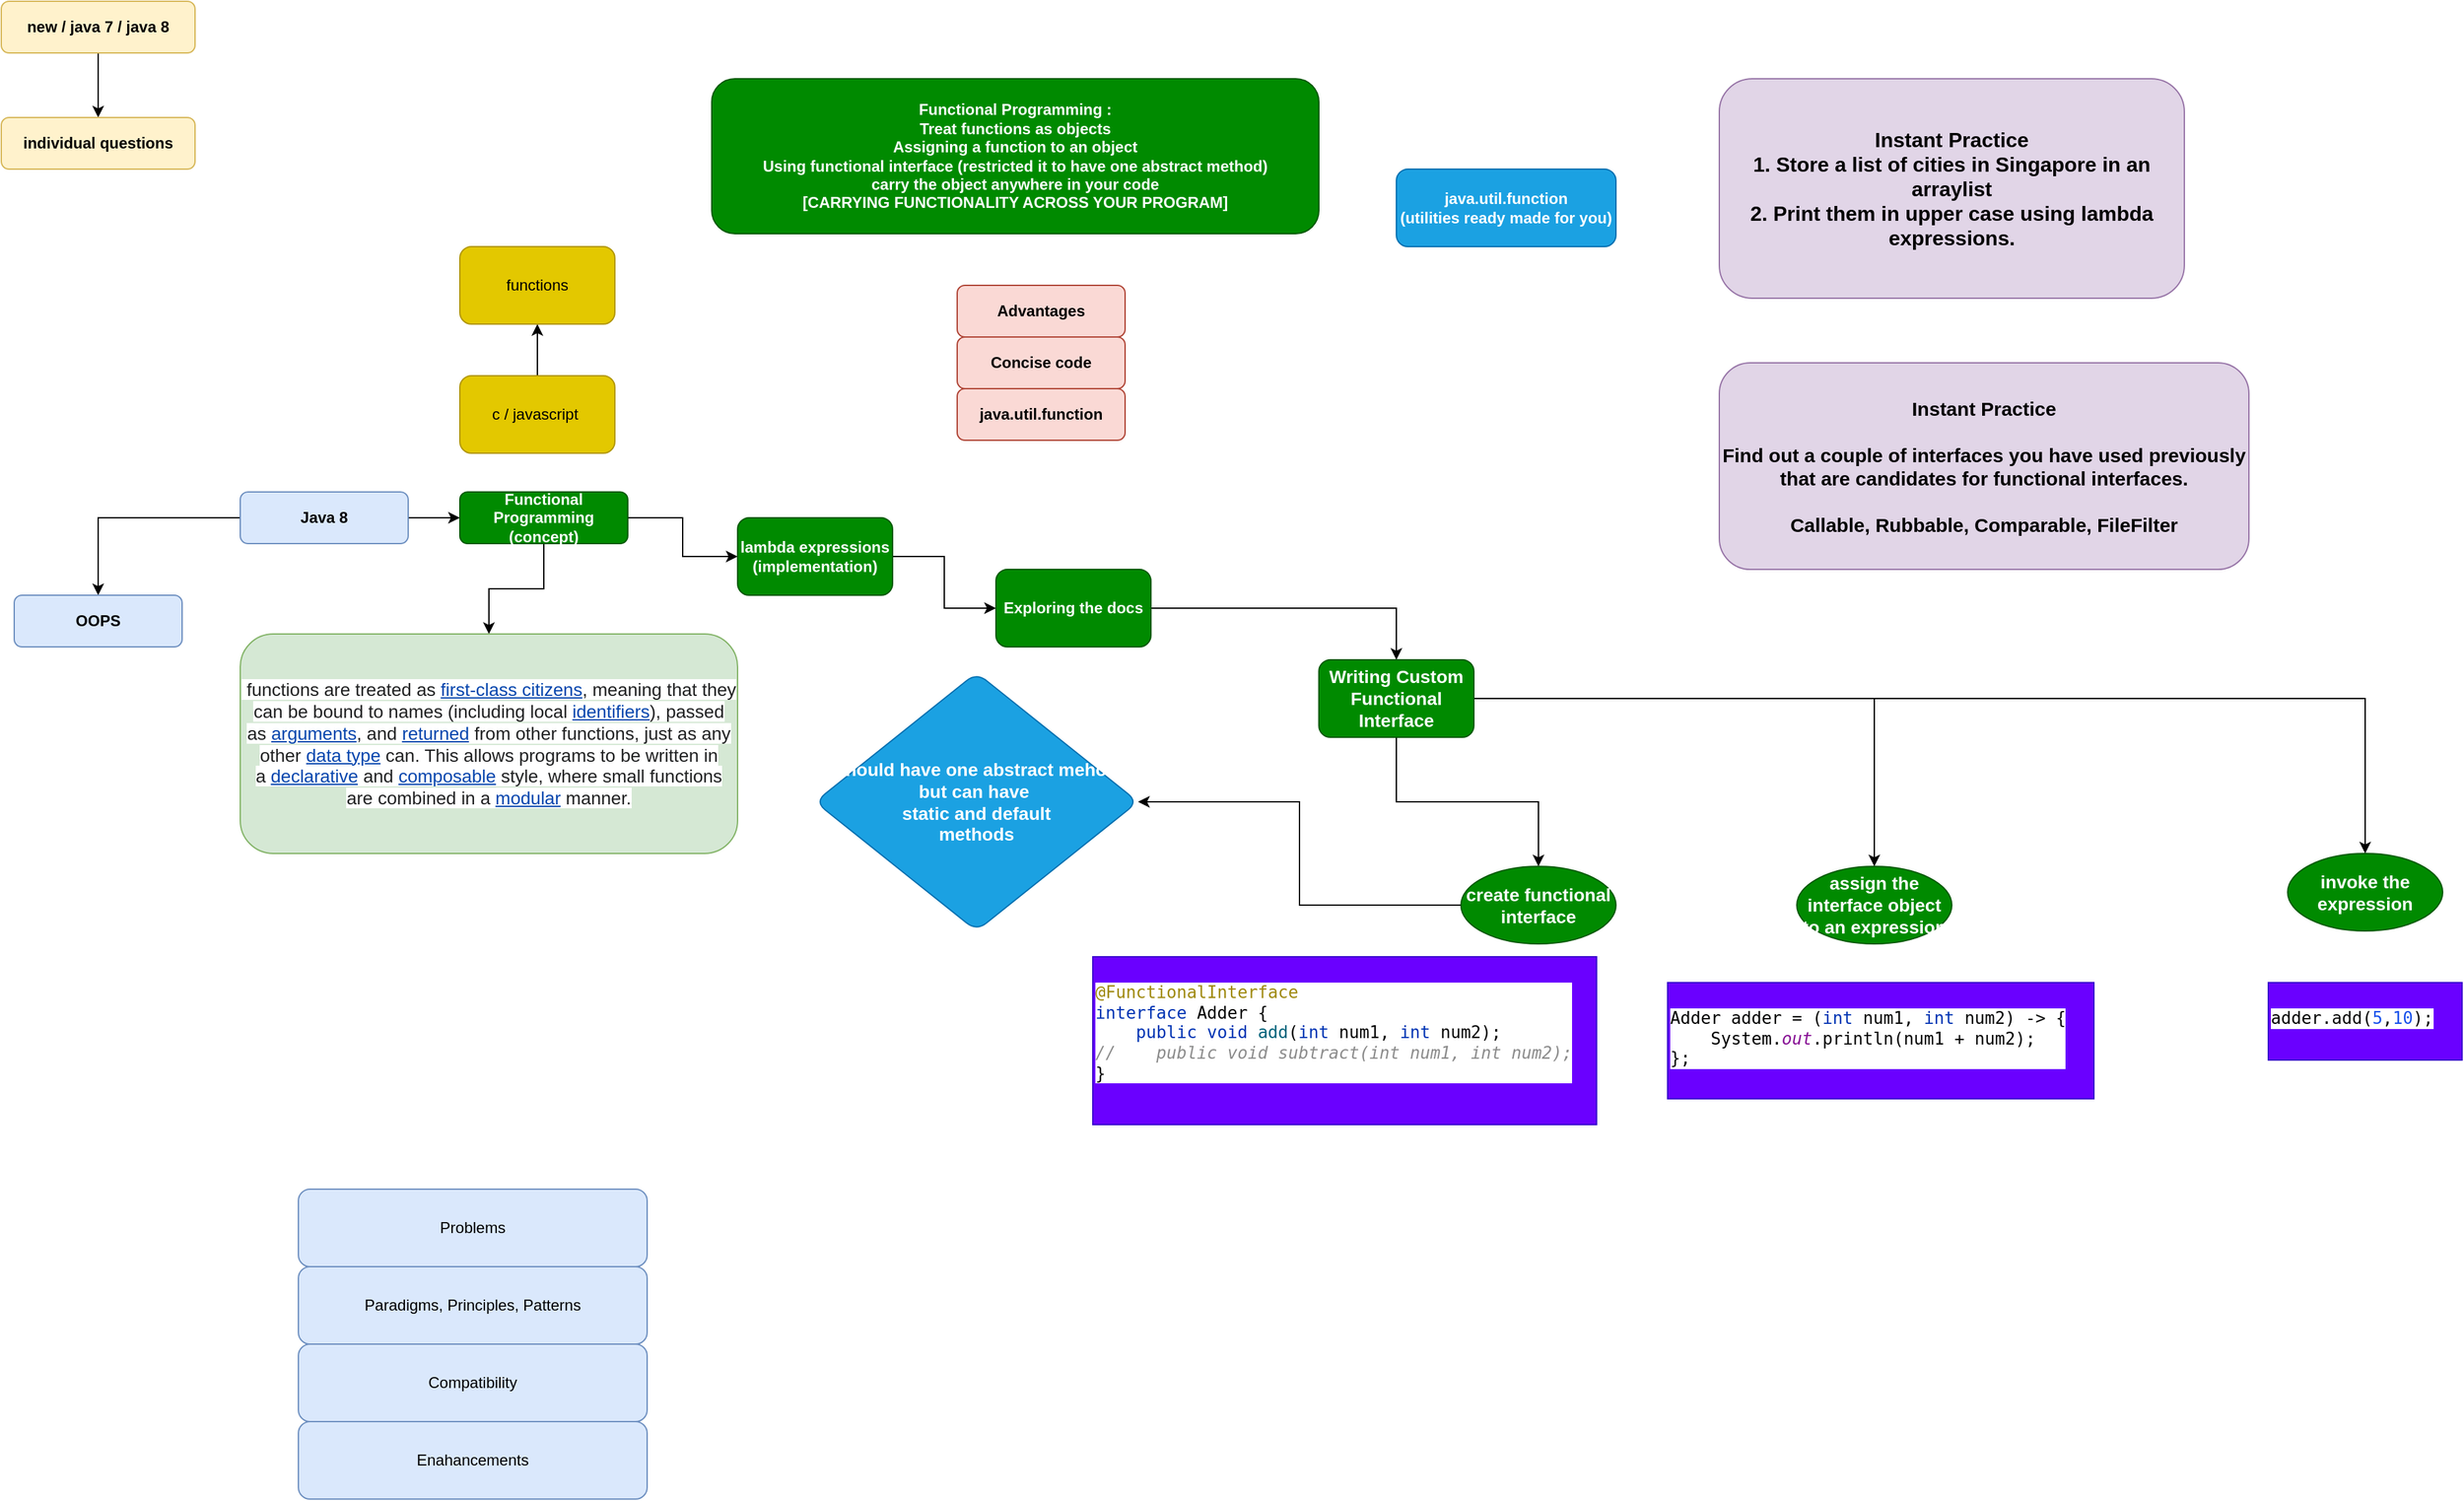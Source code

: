 <mxfile version="15.2.7" type="device" pages="4"><diagram id="5iPWcy2W8MiqJPIX2seo" name="Functional Programming"><mxGraphModel dx="1022" dy="597" grid="1" gridSize="10" guides="1" tooltips="1" connect="1" arrows="1" fold="1" page="1" pageScale="1" pageWidth="850" pageHeight="1100" math="0" shadow="0"><root><mxCell id="0"/><mxCell id="1" parent="0"/><mxCell id="v8mObWDO9OwT96Oatgi7-6" value="" style="edgeStyle=orthogonalEdgeStyle;rounded=0;orthogonalLoop=1;jettySize=auto;html=1;" parent="1" source="v8mObWDO9OwT96Oatgi7-1" target="v8mObWDO9OwT96Oatgi7-5" edge="1"><mxGeometry relative="1" as="geometry"/></mxCell><mxCell id="v8mObWDO9OwT96Oatgi7-8" value="" style="edgeStyle=orthogonalEdgeStyle;rounded=0;orthogonalLoop=1;jettySize=auto;html=1;" parent="1" source="v8mObWDO9OwT96Oatgi7-1" target="v8mObWDO9OwT96Oatgi7-7" edge="1"><mxGeometry relative="1" as="geometry"/></mxCell><mxCell id="v8mObWDO9OwT96Oatgi7-1" value="Java 8" style="rounded=1;whiteSpace=wrap;html=1;fillColor=#dae8fc;strokeColor=#6c8ebf;fontStyle=1;verticalAlign=middle;" parent="1" vertex="1"><mxGeometry x="255" y="410" width="130" height="40" as="geometry"/></mxCell><mxCell id="v8mObWDO9OwT96Oatgi7-4" value="" style="edgeStyle=orthogonalEdgeStyle;rounded=0;orthogonalLoop=1;jettySize=auto;html=1;" parent="1" source="v8mObWDO9OwT96Oatgi7-2" target="v8mObWDO9OwT96Oatgi7-3" edge="1"><mxGeometry relative="1" as="geometry"/></mxCell><mxCell id="v8mObWDO9OwT96Oatgi7-2" value="new / java 7 / java 8" style="rounded=1;whiteSpace=wrap;html=1;fillColor=#fff2cc;strokeColor=#d6b656;fontStyle=1;" parent="1" vertex="1"><mxGeometry x="70" y="30" width="150" height="40" as="geometry"/></mxCell><mxCell id="v8mObWDO9OwT96Oatgi7-3" value="individual questions" style="rounded=1;whiteSpace=wrap;html=1;fillColor=#fff2cc;strokeColor=#d6b656;fontStyle=1;" parent="1" vertex="1"><mxGeometry x="70" y="120" width="150" height="40" as="geometry"/></mxCell><mxCell id="v8mObWDO9OwT96Oatgi7-10" value="" style="edgeStyle=orthogonalEdgeStyle;rounded=0;orthogonalLoop=1;jettySize=auto;html=1;" parent="1" source="v8mObWDO9OwT96Oatgi7-5" target="v8mObWDO9OwT96Oatgi7-9" edge="1"><mxGeometry relative="1" as="geometry"/></mxCell><mxCell id="v8mObWDO9OwT96Oatgi7-12" value="" style="edgeStyle=orthogonalEdgeStyle;rounded=0;orthogonalLoop=1;jettySize=auto;html=1;" parent="1" source="v8mObWDO9OwT96Oatgi7-5" target="v8mObWDO9OwT96Oatgi7-11" edge="1"><mxGeometry relative="1" as="geometry"/></mxCell><mxCell id="v8mObWDO9OwT96Oatgi7-5" value="Functional Programming (concept)" style="rounded=1;whiteSpace=wrap;html=1;fillColor=#008a00;strokeColor=#005700;fontStyle=1;verticalAlign=middle;fontColor=#ffffff;" parent="1" vertex="1"><mxGeometry x="425" y="410" width="130" height="40" as="geometry"/></mxCell><mxCell id="v8mObWDO9OwT96Oatgi7-7" value="OOPS" style="rounded=1;whiteSpace=wrap;html=1;fillColor=#dae8fc;strokeColor=#6c8ebf;fontStyle=1;verticalAlign=middle;" parent="1" vertex="1"><mxGeometry x="80" y="490" width="130" height="40" as="geometry"/></mxCell><mxCell id="v8mObWDO9OwT96Oatgi7-9" value="&lt;span style=&quot;color: rgb(32 , 33 , 34) ; font-family: sans-serif ; font-size: 14px ; font-weight: 400 ; background-color: rgb(255 , 255 , 255)&quot;&gt;&amp;nbsp;functions are treated as&amp;nbsp;&lt;/span&gt;&lt;a href=&quot;https://en.wikipedia.org/wiki/First-class_citizen&quot; title=&quot;First-class citizen&quot; style=&quot;color: rgb(6 , 69 , 173) ; background: none rgb(255 , 255 , 255) ; font-family: sans-serif ; font-size: 14px ; font-weight: 400&quot;&gt;first-class citizens&lt;/a&gt;&lt;span style=&quot;color: rgb(32 , 33 , 34) ; font-family: sans-serif ; font-size: 14px ; font-weight: 400 ; background-color: rgb(255 , 255 , 255)&quot;&gt;, meaning that they can be bound to names (including local&amp;nbsp;&lt;/span&gt;&lt;a href=&quot;https://en.wikipedia.org/wiki/Identifier_(computer_languages)&quot; title=&quot;Identifier (computer languages)&quot; style=&quot;color: rgb(6 , 69 , 173) ; background: none rgb(255 , 255 , 255) ; font-family: sans-serif ; font-size: 14px ; font-weight: 400&quot;&gt;identifiers&lt;/a&gt;&lt;span style=&quot;color: rgb(32 , 33 , 34) ; font-family: sans-serif ; font-size: 14px ; font-weight: 400 ; background-color: rgb(255 , 255 , 255)&quot;&gt;), passed as&amp;nbsp;&lt;/span&gt;&lt;a href=&quot;https://en.wikipedia.org/wiki/Parameter_(computer_programming)&quot; title=&quot;Parameter (computer programming)&quot; style=&quot;color: rgb(6 , 69 , 173) ; background: none rgb(255 , 255 , 255) ; font-family: sans-serif ; font-size: 14px ; font-weight: 400&quot;&gt;arguments&lt;/a&gt;&lt;span style=&quot;color: rgb(32 , 33 , 34) ; font-family: sans-serif ; font-size: 14px ; font-weight: 400 ; background-color: rgb(255 , 255 , 255)&quot;&gt;, and&amp;nbsp;&lt;/span&gt;&lt;a href=&quot;https://en.wikipedia.org/wiki/Return_value&quot; class=&quot;mw-redirect&quot; title=&quot;Return value&quot; style=&quot;color: rgb(6 , 69 , 173) ; background: none rgb(255 , 255 , 255) ; font-family: sans-serif ; font-size: 14px ; font-weight: 400&quot;&gt;returned&lt;/a&gt;&lt;span style=&quot;color: rgb(32 , 33 , 34) ; font-family: sans-serif ; font-size: 14px ; font-weight: 400 ; background-color: rgb(255 , 255 , 255)&quot;&gt;&amp;nbsp;from other functions, just as any other&amp;nbsp;&lt;/span&gt;&lt;a href=&quot;https://en.wikipedia.org/wiki/Data_type&quot; title=&quot;Data type&quot; style=&quot;color: rgb(6 , 69 , 173) ; background: none rgb(255 , 255 , 255) ; font-family: sans-serif ; font-size: 14px ; font-weight: 400&quot;&gt;data type&lt;/a&gt;&lt;span style=&quot;color: rgb(32 , 33 , 34) ; font-family: sans-serif ; font-size: 14px ; font-weight: 400 ; background-color: rgb(255 , 255 , 255)&quot;&gt;&amp;nbsp;can. This allows programs to be written in a&amp;nbsp;&lt;/span&gt;&lt;a href=&quot;https://en.wikipedia.org/wiki/Declarative_programming&quot; title=&quot;Declarative programming&quot; style=&quot;color: rgb(6 , 69 , 173) ; background: none rgb(255 , 255 , 255) ; font-family: sans-serif ; font-size: 14px ; font-weight: 400&quot;&gt;declarative&lt;/a&gt;&lt;span style=&quot;color: rgb(32 , 33 , 34) ; font-family: sans-serif ; font-size: 14px ; font-weight: 400 ; background-color: rgb(255 , 255 , 255)&quot;&gt;&amp;nbsp;and&amp;nbsp;&lt;/span&gt;&lt;a href=&quot;https://en.wikipedia.org/wiki/Composability&quot; title=&quot;Composability&quot; style=&quot;color: rgb(6 , 69 , 173) ; background: none rgb(255 , 255 , 255) ; font-family: sans-serif ; font-size: 14px ; font-weight: 400&quot;&gt;composable&lt;/a&gt;&lt;span style=&quot;color: rgb(32 , 33 , 34) ; font-family: sans-serif ; font-size: 14px ; font-weight: 400 ; background-color: rgb(255 , 255 , 255)&quot;&gt;&amp;nbsp;style, where small functions are combined in a&amp;nbsp;&lt;/span&gt;&lt;a href=&quot;https://en.wikipedia.org/wiki/Modular_programming&quot; title=&quot;Modular programming&quot; style=&quot;color: rgb(6 , 69 , 173) ; background: none rgb(255 , 255 , 255) ; font-family: sans-serif ; font-size: 14px ; font-weight: 400&quot;&gt;modular&lt;/a&gt;&lt;span style=&quot;color: rgb(32 , 33 , 34) ; font-family: sans-serif ; font-size: 14px ; font-weight: 400 ; background-color: rgb(255 , 255 , 255)&quot;&gt;&amp;nbsp;manner.&lt;/span&gt;" style="rounded=1;whiteSpace=wrap;html=1;fillColor=#d5e8d4;strokeColor=#82b366;fontStyle=1;verticalAlign=middle;" parent="1" vertex="1"><mxGeometry x="255" y="520" width="385" height="170" as="geometry"/></mxCell><mxCell id="v8mObWDO9OwT96Oatgi7-25" value="" style="edgeStyle=orthogonalEdgeStyle;rounded=0;orthogonalLoop=1;jettySize=auto;html=1;fontSize=16;" parent="1" source="v8mObWDO9OwT96Oatgi7-11" target="v8mObWDO9OwT96Oatgi7-24" edge="1"><mxGeometry relative="1" as="geometry"/></mxCell><mxCell id="v8mObWDO9OwT96Oatgi7-11" value="lambda expressions (implementation)" style="whiteSpace=wrap;html=1;rounded=1;fontStyle=1;strokeColor=#005700;fillColor=#008a00;fontColor=#ffffff;" parent="1" vertex="1"><mxGeometry x="640" y="430" width="120" height="60" as="geometry"/></mxCell><mxCell id="v8mObWDO9OwT96Oatgi7-15" value="" style="edgeStyle=orthogonalEdgeStyle;rounded=0;orthogonalLoop=1;jettySize=auto;html=1;" parent="1" source="v8mObWDO9OwT96Oatgi7-13" target="v8mObWDO9OwT96Oatgi7-14" edge="1"><mxGeometry relative="1" as="geometry"/></mxCell><mxCell id="v8mObWDO9OwT96Oatgi7-13" value="c / javascript&amp;nbsp;" style="rounded=1;whiteSpace=wrap;html=1;fillColor=#e3c800;strokeColor=#B09500;fontColor=#000000;" parent="1" vertex="1"><mxGeometry x="425" y="320" width="120" height="60" as="geometry"/></mxCell><mxCell id="v8mObWDO9OwT96Oatgi7-14" value="functions" style="rounded=1;whiteSpace=wrap;html=1;fillColor=#e3c800;strokeColor=#B09500;fontColor=#000000;" parent="1" vertex="1"><mxGeometry x="425" y="220" width="120" height="60" as="geometry"/></mxCell><mxCell id="v8mObWDO9OwT96Oatgi7-17" value="Instant Practice&lt;br style=&quot;font-size: 16px;&quot;&gt;1. Store a list of cities in Singapore in an arraylist&lt;br style=&quot;font-size: 16px;&quot;&gt;2. Print them in upper case using lambda expressions." style="rounded=1;whiteSpace=wrap;html=1;fillColor=#e1d5e7;strokeColor=#9673a6;fontStyle=1;fontSize=16;" parent="1" vertex="1"><mxGeometry x="1400" y="90" width="360" height="170" as="geometry"/></mxCell><mxCell id="v8mObWDO9OwT96Oatgi7-18" value="Advantages" style="rounded=1;whiteSpace=wrap;html=1;fillColor=#fad9d5;strokeColor=#ae4132;fontStyle=1;verticalAlign=middle;" parent="1" vertex="1"><mxGeometry x="810" y="250" width="130" height="40" as="geometry"/></mxCell><mxCell id="v8mObWDO9OwT96Oatgi7-19" value="Concise code" style="rounded=1;whiteSpace=wrap;html=1;fillColor=#fad9d5;strokeColor=#ae4132;fontStyle=1;verticalAlign=middle;" parent="1" vertex="1"><mxGeometry x="810" y="290" width="130" height="40" as="geometry"/></mxCell><mxCell id="v8mObWDO9OwT96Oatgi7-20" value="Functional Programming :&lt;br&gt;Treat functions as objects&lt;br&gt;Assigning a function to an object&lt;br&gt;Using functional interface (restricted it to have one abstract method)&lt;br&gt;carry the object anywhere in your code&lt;br&gt;[CARRYING FUNCTIONALITY ACROSS YOUR PROGRAM]" style="rounded=1;whiteSpace=wrap;html=1;fillColor=#008a00;strokeColor=#005700;fontStyle=1;verticalAlign=middle;fontColor=#ffffff;" parent="1" vertex="1"><mxGeometry x="620" y="90" width="470" height="120" as="geometry"/></mxCell><mxCell id="v8mObWDO9OwT96Oatgi7-21" value="java.util.function" style="rounded=1;whiteSpace=wrap;html=1;fillColor=#fad9d5;strokeColor=#ae4132;fontStyle=1;verticalAlign=middle;" parent="1" vertex="1"><mxGeometry x="810" y="330" width="130" height="40" as="geometry"/></mxCell><mxCell id="v8mObWDO9OwT96Oatgi7-23" value="Instant Practice&lt;br style=&quot;font-size: 15px&quot;&gt;&lt;br style=&quot;font-size: 15px&quot;&gt;Find out a couple of interfaces you have used previously that are candidates for functional interfaces.&lt;br&gt;&lt;br&gt;Callable, Rubbable, Comparable, FileFilter" style="rounded=1;whiteSpace=wrap;html=1;fillColor=#e1d5e7;strokeColor=#9673a6;verticalAlign=middle;align=center;fontStyle=1;fontSize=15;" parent="1" vertex="1"><mxGeometry x="1400" y="310" width="410" height="160" as="geometry"/></mxCell><mxCell id="v8mObWDO9OwT96Oatgi7-27" value="" style="edgeStyle=orthogonalEdgeStyle;rounded=0;orthogonalLoop=1;jettySize=auto;html=1;fontSize=16;" parent="1" source="v8mObWDO9OwT96Oatgi7-24" target="v8mObWDO9OwT96Oatgi7-28" edge="1"><mxGeometry relative="1" as="geometry"><mxPoint x="1050" y="540.0" as="targetPoint"/></mxGeometry></mxCell><mxCell id="v8mObWDO9OwT96Oatgi7-24" value="Exploring the docs" style="whiteSpace=wrap;html=1;rounded=1;fontStyle=1;strokeColor=#005700;fillColor=#008a00;fontColor=#ffffff;" parent="1" vertex="1"><mxGeometry x="840" y="470" width="120" height="60" as="geometry"/></mxCell><mxCell id="v8mObWDO9OwT96Oatgi7-31" value="" style="edgeStyle=orthogonalEdgeStyle;rounded=0;orthogonalLoop=1;jettySize=auto;html=1;fontSize=14;" parent="1" source="v8mObWDO9OwT96Oatgi7-28" target="v8mObWDO9OwT96Oatgi7-30" edge="1"><mxGeometry relative="1" as="geometry"/></mxCell><mxCell id="v8mObWDO9OwT96Oatgi7-34" value="" style="edgeStyle=orthogonalEdgeStyle;rounded=0;orthogonalLoop=1;jettySize=auto;html=1;fontSize=14;" parent="1" source="v8mObWDO9OwT96Oatgi7-28" target="v8mObWDO9OwT96Oatgi7-33" edge="1"><mxGeometry relative="1" as="geometry"/></mxCell><mxCell id="v8mObWDO9OwT96Oatgi7-37" value="" style="edgeStyle=orthogonalEdgeStyle;rounded=0;orthogonalLoop=1;jettySize=auto;html=1;fontSize=14;" parent="1" source="v8mObWDO9OwT96Oatgi7-28" target="v8mObWDO9OwT96Oatgi7-36" edge="1"><mxGeometry relative="1" as="geometry"/></mxCell><mxCell id="v8mObWDO9OwT96Oatgi7-28" value="Writing Custom Functional Interface" style="whiteSpace=wrap;html=1;rounded=1;fontStyle=1;strokeColor=#005700;fillColor=#008a00;fontColor=#ffffff;fontSize=14;" parent="1" vertex="1"><mxGeometry x="1090" y="540" width="120" height="60" as="geometry"/></mxCell><mxCell id="v8mObWDO9OwT96Oatgi7-41" value="" style="edgeStyle=orthogonalEdgeStyle;rounded=0;orthogonalLoop=1;jettySize=auto;html=1;fontSize=14;" parent="1" source="v8mObWDO9OwT96Oatgi7-30" target="v8mObWDO9OwT96Oatgi7-40" edge="1"><mxGeometry relative="1" as="geometry"/></mxCell><mxCell id="v8mObWDO9OwT96Oatgi7-30" value="create functional interface" style="ellipse;whiteSpace=wrap;html=1;rounded=1;fontSize=14;fontColor=#ffffff;fontStyle=1;strokeColor=#005700;fillColor=#008a00;" parent="1" vertex="1"><mxGeometry x="1200" y="700" width="120" height="60" as="geometry"/></mxCell><mxCell id="v8mObWDO9OwT96Oatgi7-32" value="&lt;pre style=&quot;background-color: #ffffff ; color: #080808 ; font-family: &amp;quot;jetbrains mono&amp;quot; , monospace ; font-size: 9.8pt&quot;&gt;&lt;span style=&quot;color: #9e880d&quot;&gt;@FunctionalInterface&lt;br&gt;&lt;/span&gt;&lt;span style=&quot;color: #0033b3&quot;&gt;interface &lt;/span&gt;&lt;span style=&quot;color: #000000&quot;&gt;Adder &lt;/span&gt;{&lt;br&gt;    &lt;span style=&quot;color: #0033b3&quot;&gt;public void &lt;/span&gt;&lt;span style=&quot;color: #00627a&quot;&gt;add&lt;/span&gt;(&lt;span style=&quot;color: #0033b3&quot;&gt;int &lt;/span&gt;num1, &lt;span style=&quot;color: #0033b3&quot;&gt;int &lt;/span&gt;num2);&lt;br&gt;&lt;span style=&quot;color: #8c8c8c ; font-style: italic&quot;&gt;//    public void subtract(int num1, int num2);&lt;br&gt;&lt;/span&gt;}&lt;/pre&gt;" style="text;whiteSpace=wrap;html=1;fontSize=14;fillColor=#6a00ff;strokeColor=#3700CC;fontColor=#ffffff;" parent="1" vertex="1"><mxGeometry x="915" y="770" width="390" height="130" as="geometry"/></mxCell><mxCell id="v8mObWDO9OwT96Oatgi7-33" value="assign the interface object to an expression" style="ellipse;whiteSpace=wrap;html=1;rounded=1;fontSize=14;fontColor=#ffffff;fontStyle=1;strokeColor=#005700;fillColor=#008a00;" parent="1" vertex="1"><mxGeometry x="1460" y="700" width="120" height="60" as="geometry"/></mxCell><mxCell id="v8mObWDO9OwT96Oatgi7-35" value="&lt;pre style=&quot;background-color: #ffffff ; color: #080808 ; font-family: &amp;quot;jetbrains mono&amp;quot; , monospace ; font-size: 9.8pt&quot;&gt;&lt;span style=&quot;color: #000000&quot;&gt;Adder adder &lt;/span&gt;= (&lt;span style=&quot;color: #0033b3&quot;&gt;int &lt;/span&gt;num1, &lt;span style=&quot;color: #0033b3&quot;&gt;int &lt;/span&gt;num2) -&amp;gt; {&lt;br&gt;    &lt;span style=&quot;color: #000000&quot;&gt;System&lt;/span&gt;.&lt;span style=&quot;color: #871094 ; font-style: italic&quot;&gt;out&lt;/span&gt;.println(num1 + num2);&lt;br&gt;};&lt;/pre&gt;" style="text;whiteSpace=wrap;html=1;fontSize=14;fillColor=#6a00ff;strokeColor=#3700CC;fontColor=#ffffff;" parent="1" vertex="1"><mxGeometry x="1360" y="790" width="330" height="90" as="geometry"/></mxCell><mxCell id="v8mObWDO9OwT96Oatgi7-36" value="invoke the expression" style="ellipse;whiteSpace=wrap;html=1;rounded=1;fontSize=14;fontColor=#ffffff;fontStyle=1;strokeColor=#005700;fillColor=#008a00;" parent="1" vertex="1"><mxGeometry x="1840" y="690" width="120" height="60" as="geometry"/></mxCell><mxCell id="v8mObWDO9OwT96Oatgi7-38" value="&lt;pre style=&quot;background-color: #ffffff ; color: #080808 ; font-family: &amp;quot;jetbrains mono&amp;quot; , monospace ; font-size: 9.8pt&quot;&gt;&lt;span style=&quot;color: #000000&quot;&gt;adder&lt;/span&gt;.add(&lt;span style=&quot;color: #1750eb&quot;&gt;5&lt;/span&gt;,&lt;span style=&quot;color: #1750eb&quot;&gt;10&lt;/span&gt;);&lt;/pre&gt;" style="text;whiteSpace=wrap;html=1;fontSize=14;fillColor=#6a00ff;strokeColor=#3700CC;fontColor=#ffffff;" parent="1" vertex="1"><mxGeometry x="1825" y="790" width="150" height="60" as="geometry"/></mxCell><mxCell id="v8mObWDO9OwT96Oatgi7-40" value="should have one abstract mehod&lt;br&gt;but can have&amp;nbsp;&lt;br&gt;static and default&lt;br&gt;methods" style="rhombus;whiteSpace=wrap;html=1;rounded=1;fontSize=14;fontColor=#ffffff;fontStyle=1;strokeColor=#006EAF;fillColor=#1ba1e2;" parent="1" vertex="1"><mxGeometry x="700" y="550" width="250" height="200" as="geometry"/></mxCell><mxCell id="Lk-NjDNS2JyUegYOXWzB-1" value="Problems" style="rounded=1;whiteSpace=wrap;html=1;fillColor=#dae8fc;strokeColor=#6c8ebf;" parent="1" vertex="1"><mxGeometry x="300" y="950" width="270" height="60" as="geometry"/></mxCell><mxCell id="Lk-NjDNS2JyUegYOXWzB-2" value="Paradigms, Principles, Patterns" style="rounded=1;whiteSpace=wrap;html=1;fillColor=#dae8fc;strokeColor=#6c8ebf;" parent="1" vertex="1"><mxGeometry x="300" y="1010" width="270" height="60" as="geometry"/></mxCell><mxCell id="Lk-NjDNS2JyUegYOXWzB-3" value="Compatibility" style="rounded=1;whiteSpace=wrap;html=1;fillColor=#dae8fc;strokeColor=#6c8ebf;" parent="1" vertex="1"><mxGeometry x="300" y="1070" width="270" height="60" as="geometry"/></mxCell><mxCell id="Lk-NjDNS2JyUegYOXWzB-4" value="Enahancements" style="rounded=1;whiteSpace=wrap;html=1;fillColor=#dae8fc;strokeColor=#6c8ebf;" parent="1" vertex="1"><mxGeometry x="300" y="1130" width="270" height="60" as="geometry"/></mxCell><mxCell id="Lk-NjDNS2JyUegYOXWzB-5" value="java.util.function&lt;br&gt;(utilities ready made for you)" style="rounded=1;whiteSpace=wrap;html=1;fillColor=#1ba1e2;strokeColor=#006EAF;fontStyle=1;verticalAlign=middle;fontColor=#ffffff;" parent="1" vertex="1"><mxGeometry x="1150" y="160" width="170" height="60" as="geometry"/></mxCell></root></mxGraphModel></diagram><diagram id="1z-a-OixPiDyaU-1gU83" name="Stream API"><mxGraphModel dx="1038" dy="615" grid="1" gridSize="10" guides="1" tooltips="1" connect="1" arrows="1" fold="1" page="1" pageScale="1" pageWidth="850" pageHeight="1100" math="0" shadow="0"><root><mxCell id="D5UEbCM45jdro9Gnl2PD-0"/><mxCell id="D5UEbCM45jdro9Gnl2PD-1" parent="D5UEbCM45jdro9Gnl2PD-0"/><mxCell id="hE52hRr-nsrB1lO5oWdM-1" value="Optional" style="rounded=1;whiteSpace=wrap;html=1;fillColor=#d0cee2;strokeColor=#56517e;verticalAlign=bottom;fontSize=14;" vertex="1" parent="D5UEbCM45jdro9Gnl2PD-1"><mxGeometry x="880" y="830" width="210" height="130" as="geometry"/></mxCell><mxCell id="D5UEbCM45jdro9Gnl2PD-2" value="" style="triangle;whiteSpace=wrap;html=1;rotation=-91;" vertex="1" parent="D5UEbCM45jdro9Gnl2PD-1"><mxGeometry x="170" y="20" width="190" height="260" as="geometry"/></mxCell><mxCell id="D5UEbCM45jdro9Gnl2PD-3" value="Functional Interfaces" style="rounded=1;whiteSpace=wrap;html=1;fillColor=#6d8764;strokeColor=#3A5431;verticalAlign=middle;align=center;fontStyle=1;fontColor=#ffffff;" vertex="1" parent="D5UEbCM45jdro9Gnl2PD-1"><mxGeometry x="100" y="180" width="100" height="50" as="geometry"/></mxCell><mxCell id="D5UEbCM45jdro9Gnl2PD-4" value="Collections" style="rounded=1;whiteSpace=wrap;html=1;fillColor=#6a00ff;strokeColor=#3700CC;verticalAlign=middle;align=center;fontStyle=1;fontColor=#ffffff;" vertex="1" parent="D5UEbCM45jdro9Gnl2PD-1"><mxGeometry x="215" y="80" width="100" height="50" as="geometry"/></mxCell><mxCell id="D5UEbCM45jdro9Gnl2PD-5" value="Stream API" style="rounded=1;whiteSpace=wrap;html=1;fillColor=#76608a;strokeColor=#432D57;verticalAlign=middle;align=center;fontStyle=1;fontColor=#ffffff;" vertex="1" parent="D5UEbCM45jdro9Gnl2PD-1"><mxGeometry x="315" y="180" width="100" height="50" as="geometry"/></mxCell><mxCell id="D5UEbCM45jdro9Gnl2PD-6" value="OOPS" style="ellipse;whiteSpace=wrap;html=1;fillColor=#fad9d5;strokeColor=#ae4132;" vertex="1" parent="D5UEbCM45jdro9Gnl2PD-1"><mxGeometry x="222.5" y="150" width="85" height="60" as="geometry"/></mxCell><mxCell id="D5UEbCM45jdro9Gnl2PD-7" value="JAVA 8 / 11" style="rounded=1;whiteSpace=wrap;html=1;fillColor=#e6d0de;strokeColor=#996185;verticalAlign=middle;align=center;fontStyle=1;gradientColor=#d5739d;" vertex="1" parent="D5UEbCM45jdro9Gnl2PD-1"><mxGeometry x="222.5" y="260" width="100" height="50" as="geometry"/></mxCell><mxCell id="D5UEbCM45jdro9Gnl2PD-8" value="Functional Style operations on collections" style="rounded=1;whiteSpace=wrap;html=1;fillColor=#b0e3e6;strokeColor=#0e8088;fontStyle=1;fontSize=14;" vertex="1" parent="D5UEbCM45jdro9Gnl2PD-1"><mxGeometry x="10" y="490" width="260" height="60" as="geometry"/></mxCell><mxCell id="D5UEbCM45jdro9Gnl2PD-9" value="STREAM API" style="rounded=1;whiteSpace=wrap;html=1;fillColor=#e6d0de;strokeColor=#996185;verticalAlign=middle;align=center;fontStyle=1;gradientColor=#d5739d;" vertex="1" parent="D5UEbCM45jdro9Gnl2PD-1"><mxGeometry x="80" y="420" width="100" height="50" as="geometry"/></mxCell><mxCell id="XoThftbfdVsznHIzLpQJ-0" value="New functionalities (new methods) to&lt;br style=&quot;font-size: 14px;&quot;&gt;Arrays and Collections" style="rounded=1;whiteSpace=wrap;html=1;fillColor=#b0e3e6;strokeColor=#0e8088;fontStyle=1;fontSize=14;" vertex="1" parent="D5UEbCM45jdro9Gnl2PD-1"><mxGeometry x="200" y="570" width="260" height="70" as="geometry"/></mxCell><mxCell id="XoThftbfdVsznHIzLpQJ-1" value="Sequential Access &amp;amp; Parallel access to elements in a collection" style="rounded=1;whiteSpace=wrap;html=1;fillColor=#b0e3e6;strokeColor=#0e8088;fontStyle=1;fontSize=14;" vertex="1" parent="D5UEbCM45jdro9Gnl2PD-1"><mxGeometry x="315" y="670" width="240" height="40" as="geometry"/></mxCell><mxCell id="XoThftbfdVsznHIzLpQJ-2" value="Stream elements from a source" style="rounded=1;whiteSpace=wrap;html=1;fillColor=#b0e3e6;strokeColor=#0e8088;fontStyle=1;fontSize=14;" vertex="1" parent="D5UEbCM45jdro9Gnl2PD-1"><mxGeometry x="400" y="740" width="240" height="40" as="geometry"/></mxCell><mxCell id="XoThftbfdVsznHIzLpQJ-4" value="Stream API workflow" style="rounded=1;whiteSpace=wrap;html=1;fillColor=#e6d0de;strokeColor=#996185;verticalAlign=middle;align=center;fontStyle=1;gradientColor=#d5739d;fontSize=14;" vertex="1" parent="D5UEbCM45jdro9Gnl2PD-1"><mxGeometry x="895" y="450" width="100" height="50" as="geometry"/></mxCell><mxCell id="XoThftbfdVsznHIzLpQJ-5" value="Stream Source" style="rounded=1;whiteSpace=wrap;html=1;fillColor=#d0cee2;strokeColor=#56517e;verticalAlign=middle;align=center;fontStyle=1;fontSize=14;" vertex="1" parent="D5UEbCM45jdro9Gnl2PD-1"><mxGeometry x="770" y="530" width="115" height="80" as="geometry"/></mxCell><mxCell id="XoThftbfdVsznHIzLpQJ-6" value="Collections / Arrays" style="rounded=1;whiteSpace=wrap;html=1;fillColor=#b0e3e6;strokeColor=#0e8088;fontStyle=1;fontSize=14;" vertex="1" parent="D5UEbCM45jdro9Gnl2PD-1"><mxGeometry x="697.5" y="630" width="260" height="40" as="geometry"/></mxCell><mxCell id="XoThftbfdVsznHIzLpQJ-7" value="Obtain a stream instance" style="shape=step;perimeter=stepPerimeter;whiteSpace=wrap;html=1;fixedSize=1;fontSize=14;fillColor=#fad9d5;strokeColor=#ae4132;" vertex="1" parent="D5UEbCM45jdro9Gnl2PD-1"><mxGeometry x="910" y="540" width="210" height="50" as="geometry"/></mxCell><mxCell id="XoThftbfdVsznHIzLpQJ-9" value="" style="rounded=1;whiteSpace=wrap;html=1;fillColor=#d0cee2;strokeColor=#56517e;verticalAlign=middle;align=center;fontStyle=1;fontSize=14;" vertex="1" parent="D5UEbCM45jdro9Gnl2PD-1"><mxGeometry x="1130" y="492.5" width="280" height="225" as="geometry"/></mxCell><mxCell id="XoThftbfdVsznHIzLpQJ-13" value="" style="edgeStyle=orthogonalEdgeStyle;rounded=0;orthogonalLoop=1;jettySize=auto;html=1;fontSize=14;" edge="1" parent="D5UEbCM45jdro9Gnl2PD-1" source="XoThftbfdVsznHIzLpQJ-10" target="XoThftbfdVsznHIzLpQJ-12"><mxGeometry relative="1" as="geometry"/></mxCell><mxCell id="XoThftbfdVsznHIzLpQJ-10" value="operation 1&lt;br&gt;map&amp;nbsp;" style="rounded=1;whiteSpace=wrap;html=1;fillColor=#b0e3e6;strokeColor=#0e8088;fontStyle=1;verticalAlign=middle;fontSize=14;rotation=-90;" vertex="1" parent="D5UEbCM45jdro9Gnl2PD-1"><mxGeometry x="1125" y="535" width="130" height="70" as="geometry"/></mxCell><mxCell id="XoThftbfdVsznHIzLpQJ-15" value="" style="edgeStyle=orthogonalEdgeStyle;rounded=0;orthogonalLoop=1;jettySize=auto;html=1;fontSize=14;" edge="1" parent="D5UEbCM45jdro9Gnl2PD-1" source="XoThftbfdVsznHIzLpQJ-12" target="XoThftbfdVsznHIzLpQJ-19"><mxGeometry relative="1" as="geometry"><mxPoint x="1335" y="570" as="targetPoint"/></mxGeometry></mxCell><mxCell id="XoThftbfdVsznHIzLpQJ-12" value="operation 2&lt;br&gt;filter&lt;br&gt;" style="rounded=1;whiteSpace=wrap;html=1;fillColor=#b0e3e6;strokeColor=#0e8088;fontStyle=1;verticalAlign=middle;fontSize=14;rotation=-90;" vertex="1" parent="D5UEbCM45jdro9Gnl2PD-1"><mxGeometry x="1210" y="540" width="130" height="60" as="geometry"/></mxCell><mxCell id="XoThftbfdVsznHIzLpQJ-16" value="Intermeidate Operations&lt;br&gt;Sorting, Filtering, Mapping, Type conversions" style="rounded=1;whiteSpace=wrap;html=1;fillColor=#ffcd28;strokeColor=#d79b00;gradientColor=#ffa500;fontSize=14;" vertex="1" parent="D5UEbCM45jdro9Gnl2PD-1"><mxGeometry x="1170" y="330" width="220" height="140" as="geometry"/></mxCell><mxCell id="XoThftbfdVsznHIzLpQJ-18" value="Terminal Operation&lt;br&gt;&lt;br&gt;Perrom Aggregation operations like max, min, count, sum" style="rounded=1;whiteSpace=wrap;html=1;fillColor=#ffcd28;strokeColor=#d79b00;gradientColor=#ffa500;fontSize=14;" vertex="1" parent="D5UEbCM45jdro9Gnl2PD-1"><mxGeometry x="1475" y="340" width="120" height="140" as="geometry"/></mxCell><mxCell id="XoThftbfdVsznHIzLpQJ-19" value="operation&amp;nbsp;&lt;br&gt;reduce / forEach" style="rounded=1;whiteSpace=wrap;html=1;fillColor=#f8cecc;strokeColor=#b85450;fontStyle=1;verticalAlign=middle;fontSize=14;rotation=90;gradientColor=#ea6b66;horizontal=0;direction=south;" vertex="1" parent="D5UEbCM45jdro9Gnl2PD-1"><mxGeometry x="1475" y="505" width="120" height="130" as="geometry"/></mxCell><mxCell id="XoThftbfdVsznHIzLpQJ-21" value="method chaining" style="rounded=1;whiteSpace=wrap;html=1;fontColor=#00994D;fontSize=14;verticalAlign=middle;" vertex="1" parent="D5UEbCM45jdro9Gnl2PD-1"><mxGeometry x="1165" y="650" width="220" height="30" as="geometry"/></mxCell><mxCell id="XoThftbfdVsznHIzLpQJ-22" value="Processed Result" style="rounded=1;whiteSpace=wrap;html=1;fillColor=#d0cee2;strokeColor=#56517e;verticalAlign=middle;align=center;fontStyle=1;fontSize=14;" vertex="1" parent="D5UEbCM45jdro9Gnl2PD-1"><mxGeometry x="1630" y="525" width="115" height="80" as="geometry"/></mxCell><mxCell id="XoThftbfdVsznHIzLpQJ-37" value="" style="edgeStyle=orthogonalEdgeStyle;rounded=0;orthogonalLoop=1;jettySize=auto;html=1;fontSize=14;" edge="1" parent="D5UEbCM45jdro9Gnl2PD-1" source="XoThftbfdVsznHIzLpQJ-23" target="XoThftbfdVsznHIzLpQJ-36"><mxGeometry relative="1" as="geometry"/></mxCell><mxCell id="XoThftbfdVsznHIzLpQJ-23" value="" style="shape=table;html=1;whiteSpace=wrap;startSize=0;container=1;collapsible=0;childLayout=tableLayout;fontSize=14;verticalAlign=middle;" vertex="1" parent="D5UEbCM45jdro9Gnl2PD-1"><mxGeometry x="805" y="70" width="180" height="120" as="geometry"/></mxCell><mxCell id="XoThftbfdVsznHIzLpQJ-24" value="" style="shape=partialRectangle;html=1;whiteSpace=wrap;collapsible=0;dropTarget=0;pointerEvents=0;fillColor=none;top=0;left=0;bottom=0;right=0;points=[[0,0.5],[1,0.5]];portConstraint=eastwest;" vertex="1" parent="XoThftbfdVsznHIzLpQJ-23"><mxGeometry width="180" height="40" as="geometry"/></mxCell><mxCell id="XoThftbfdVsznHIzLpQJ-25" value="" style="shape=partialRectangle;html=1;whiteSpace=wrap;connectable=0;fillColor=none;top=0;left=0;bottom=0;right=0;overflow=hidden;pointerEvents=1;" vertex="1" parent="XoThftbfdVsznHIzLpQJ-24"><mxGeometry width="60" height="40" as="geometry"/></mxCell><mxCell id="XoThftbfdVsznHIzLpQJ-26" value="" style="shape=partialRectangle;html=1;whiteSpace=wrap;connectable=0;fillColor=none;top=0;left=0;bottom=0;right=0;overflow=hidden;pointerEvents=1;" vertex="1" parent="XoThftbfdVsznHIzLpQJ-24"><mxGeometry x="60" width="60" height="40" as="geometry"/></mxCell><mxCell id="XoThftbfdVsznHIzLpQJ-27" value="" style="shape=partialRectangle;html=1;whiteSpace=wrap;connectable=0;fillColor=none;top=0;left=0;bottom=0;right=0;overflow=hidden;pointerEvents=1;" vertex="1" parent="XoThftbfdVsznHIzLpQJ-24"><mxGeometry x="120" width="60" height="40" as="geometry"/></mxCell><mxCell id="XoThftbfdVsznHIzLpQJ-28" value="" style="shape=partialRectangle;html=1;whiteSpace=wrap;collapsible=0;dropTarget=0;pointerEvents=0;fillColor=none;top=0;left=0;bottom=0;right=0;points=[[0,0.5],[1,0.5]];portConstraint=eastwest;" vertex="1" parent="XoThftbfdVsznHIzLpQJ-23"><mxGeometry y="40" width="180" height="40" as="geometry"/></mxCell><mxCell id="XoThftbfdVsznHIzLpQJ-29" value="" style="shape=partialRectangle;html=1;whiteSpace=wrap;connectable=0;fillColor=none;top=0;left=0;bottom=0;right=0;overflow=hidden;pointerEvents=1;" vertex="1" parent="XoThftbfdVsznHIzLpQJ-28"><mxGeometry width="60" height="40" as="geometry"/></mxCell><mxCell id="XoThftbfdVsznHIzLpQJ-30" value="" style="shape=partialRectangle;html=1;whiteSpace=wrap;connectable=0;fillColor=none;top=0;left=0;bottom=0;right=0;overflow=hidden;pointerEvents=1;" vertex="1" parent="XoThftbfdVsznHIzLpQJ-28"><mxGeometry x="60" width="60" height="40" as="geometry"/></mxCell><mxCell id="XoThftbfdVsznHIzLpQJ-31" value="" style="shape=partialRectangle;html=1;whiteSpace=wrap;connectable=0;fillColor=none;top=0;left=0;bottom=0;right=0;overflow=hidden;pointerEvents=1;" vertex="1" parent="XoThftbfdVsznHIzLpQJ-28"><mxGeometry x="120" width="60" height="40" as="geometry"/></mxCell><mxCell id="XoThftbfdVsznHIzLpQJ-32" value="" style="shape=partialRectangle;html=1;whiteSpace=wrap;collapsible=0;dropTarget=0;pointerEvents=0;fillColor=none;top=0;left=0;bottom=0;right=0;points=[[0,0.5],[1,0.5]];portConstraint=eastwest;" vertex="1" parent="XoThftbfdVsznHIzLpQJ-23"><mxGeometry y="80" width="180" height="40" as="geometry"/></mxCell><mxCell id="XoThftbfdVsznHIzLpQJ-33" value="" style="shape=partialRectangle;html=1;whiteSpace=wrap;connectable=0;fillColor=none;top=0;left=0;bottom=0;right=0;overflow=hidden;pointerEvents=1;" vertex="1" parent="XoThftbfdVsznHIzLpQJ-32"><mxGeometry width="60" height="40" as="geometry"/></mxCell><mxCell id="XoThftbfdVsznHIzLpQJ-34" value="" style="shape=partialRectangle;html=1;whiteSpace=wrap;connectable=0;fillColor=none;top=0;left=0;bottom=0;right=0;overflow=hidden;pointerEvents=1;" vertex="1" parent="XoThftbfdVsznHIzLpQJ-32"><mxGeometry x="60" width="60" height="40" as="geometry"/></mxCell><mxCell id="XoThftbfdVsznHIzLpQJ-35" value="" style="shape=partialRectangle;html=1;whiteSpace=wrap;connectable=0;fillColor=none;top=0;left=0;bottom=0;right=0;overflow=hidden;pointerEvents=1;" vertex="1" parent="XoThftbfdVsznHIzLpQJ-32"><mxGeometry x="120" width="60" height="40" as="geometry"/></mxCell><mxCell id="XoThftbfdVsznHIzLpQJ-66" style="edgeStyle=orthogonalEdgeStyle;rounded=0;orthogonalLoop=1;jettySize=auto;html=1;entryX=-0.004;entryY=0.2;entryDx=0;entryDy=0;entryPerimeter=0;fontSize=14;" edge="1" parent="D5UEbCM45jdro9Gnl2PD-1" source="XoThftbfdVsznHIzLpQJ-36" target="XoThftbfdVsznHIzLpQJ-58"><mxGeometry relative="1" as="geometry"/></mxCell><mxCell id="XoThftbfdVsznHIzLpQJ-36" value="select upper(firstName) from actors where noOfMoviesActed &amp;gt; 5&lt;br&gt;&lt;br&gt;select min(salary) from employees;" style="whiteSpace=wrap;html=1;fontSize=14;startSize=0;gradientColor=#97d077;fillColor=#d5e8d4;strokeColor=#82b366;" vertex="1" parent="D5UEbCM45jdro9Gnl2PD-1"><mxGeometry x="1100" y="80" width="320" height="100" as="geometry"/></mxCell><mxCell id="XoThftbfdVsznHIzLpQJ-38" value="Actors" style="rounded=1;whiteSpace=wrap;html=1;fillColor=#b0e3e6;strokeColor=#0e8088;fontStyle=1;fontSize=14;verticalAlign=middle;" vertex="1" parent="D5UEbCM45jdro9Gnl2PD-1"><mxGeometry x="770" y="200" width="230" height="40" as="geometry"/></mxCell><mxCell id="XoThftbfdVsznHIzLpQJ-53" value="" style="shape=table;html=1;whiteSpace=wrap;startSize=0;container=1;collapsible=0;childLayout=tableLayout;fontSize=14;verticalAlign=middle;" vertex="1" parent="D5UEbCM45jdro9Gnl2PD-1"><mxGeometry x="1515" y="80" width="180" height="120" as="geometry"/></mxCell><mxCell id="XoThftbfdVsznHIzLpQJ-54" value="" style="shape=partialRectangle;html=1;whiteSpace=wrap;collapsible=0;dropTarget=0;pointerEvents=0;fillColor=none;top=0;left=0;bottom=0;right=0;points=[[0,0.5],[1,0.5]];portConstraint=eastwest;" vertex="1" parent="XoThftbfdVsznHIzLpQJ-53"><mxGeometry width="180" height="40" as="geometry"/></mxCell><mxCell id="XoThftbfdVsznHIzLpQJ-55" value="" style="shape=partialRectangle;html=1;whiteSpace=wrap;connectable=0;fillColor=none;top=0;left=0;bottom=0;right=0;overflow=hidden;pointerEvents=1;" vertex="1" parent="XoThftbfdVsznHIzLpQJ-54"><mxGeometry width="60" height="40" as="geometry"/></mxCell><mxCell id="XoThftbfdVsznHIzLpQJ-56" value="" style="shape=partialRectangle;html=1;whiteSpace=wrap;connectable=0;fillColor=none;top=0;left=0;bottom=0;right=0;overflow=hidden;pointerEvents=1;" vertex="1" parent="XoThftbfdVsznHIzLpQJ-54"><mxGeometry x="60" width="60" height="40" as="geometry"/></mxCell><mxCell id="XoThftbfdVsznHIzLpQJ-57" value="" style="shape=partialRectangle;html=1;whiteSpace=wrap;connectable=0;fillColor=none;top=0;left=0;bottom=0;right=0;overflow=hidden;pointerEvents=1;" vertex="1" parent="XoThftbfdVsznHIzLpQJ-54"><mxGeometry x="120" width="60" height="40" as="geometry"/></mxCell><mxCell id="XoThftbfdVsznHIzLpQJ-58" value="" style="shape=partialRectangle;html=1;whiteSpace=wrap;collapsible=0;dropTarget=0;pointerEvents=0;fillColor=none;top=0;left=0;bottom=0;right=0;points=[[0,0.5],[1,0.5]];portConstraint=eastwest;" vertex="1" parent="XoThftbfdVsznHIzLpQJ-53"><mxGeometry y="40" width="180" height="40" as="geometry"/></mxCell><mxCell id="XoThftbfdVsznHIzLpQJ-59" value="" style="shape=partialRectangle;html=1;whiteSpace=wrap;connectable=0;fillColor=none;top=0;left=0;bottom=0;right=0;overflow=hidden;pointerEvents=1;" vertex="1" parent="XoThftbfdVsznHIzLpQJ-58"><mxGeometry width="60" height="40" as="geometry"/></mxCell><mxCell id="XoThftbfdVsznHIzLpQJ-60" value="" style="shape=partialRectangle;html=1;whiteSpace=wrap;connectable=0;fillColor=none;top=0;left=0;bottom=0;right=0;overflow=hidden;pointerEvents=1;" vertex="1" parent="XoThftbfdVsznHIzLpQJ-58"><mxGeometry x="60" width="60" height="40" as="geometry"/></mxCell><mxCell id="XoThftbfdVsznHIzLpQJ-61" value="" style="shape=partialRectangle;html=1;whiteSpace=wrap;connectable=0;fillColor=none;top=0;left=0;bottom=0;right=0;overflow=hidden;pointerEvents=1;" vertex="1" parent="XoThftbfdVsznHIzLpQJ-58"><mxGeometry x="120" width="60" height="40" as="geometry"/></mxCell><mxCell id="XoThftbfdVsznHIzLpQJ-62" value="" style="shape=partialRectangle;html=1;whiteSpace=wrap;collapsible=0;dropTarget=0;pointerEvents=0;fillColor=none;top=0;left=0;bottom=0;right=0;points=[[0,0.5],[1,0.5]];portConstraint=eastwest;" vertex="1" parent="XoThftbfdVsznHIzLpQJ-53"><mxGeometry y="80" width="180" height="40" as="geometry"/></mxCell><mxCell id="XoThftbfdVsznHIzLpQJ-63" value="" style="shape=partialRectangle;html=1;whiteSpace=wrap;connectable=0;fillColor=none;top=0;left=0;bottom=0;right=0;overflow=hidden;pointerEvents=1;" vertex="1" parent="XoThftbfdVsznHIzLpQJ-62"><mxGeometry width="60" height="40" as="geometry"/></mxCell><mxCell id="XoThftbfdVsznHIzLpQJ-64" value="" style="shape=partialRectangle;html=1;whiteSpace=wrap;connectable=0;fillColor=none;top=0;left=0;bottom=0;right=0;overflow=hidden;pointerEvents=1;" vertex="1" parent="XoThftbfdVsznHIzLpQJ-62"><mxGeometry x="60" width="60" height="40" as="geometry"/></mxCell><mxCell id="XoThftbfdVsznHIzLpQJ-65" value="" style="shape=partialRectangle;html=1;whiteSpace=wrap;connectable=0;fillColor=none;top=0;left=0;bottom=0;right=0;overflow=hidden;pointerEvents=1;" vertex="1" parent="XoThftbfdVsznHIzLpQJ-62"><mxGeometry x="120" width="60" height="40" as="geometry"/></mxCell><mxCell id="XoThftbfdVsznHIzLpQJ-67" value="Processed Result" style="rounded=1;whiteSpace=wrap;html=1;fillColor=#b0e3e6;strokeColor=#0e8088;fontStyle=1;fontSize=14;verticalAlign=middle;" vertex="1" parent="D5UEbCM45jdro9Gnl2PD-1"><mxGeometry x="1480" y="210" width="230" height="40" as="geometry"/></mxCell><mxCell id="XoThftbfdVsznHIzLpQJ-69" value="Pipeline" style="shape=cylinder3;whiteSpace=wrap;html=1;boundedLbl=1;backgroundOutline=1;size=15;fontSize=14;verticalAlign=middle;rotation=90;gradientColor=#97d077;fillColor=#d5e8d4;strokeColor=#82b366;horizontal=0;" vertex="1" parent="D5UEbCM45jdro9Gnl2PD-1"><mxGeometry x="1370" y="500" width="60" height="440" as="geometry"/></mxCell><mxCell id="hE52hRr-nsrB1lO5oWdM-0" value="int value&lt;br&gt;/&amp;nbsp;&lt;br&gt;null value" style="rounded=1;whiteSpace=wrap;html=1;fillColor=#d5e8d4;strokeColor=#82b366;verticalAlign=middle;align=center;fontStyle=1;fontSize=14;gradientColor=#97d077;" vertex="1" parent="D5UEbCM45jdro9Gnl2PD-1"><mxGeometry x="920" y="870" width="140" height="50" as="geometry"/></mxCell><mxCell id="hE52hRr-nsrB1lO5oWdM-2" value="Wrapper (Integer)" style="rounded=1;whiteSpace=wrap;html=1;fillColor=#d0cee2;strokeColor=#56517e;verticalAlign=bottom;fontSize=14;" vertex="1" parent="D5UEbCM45jdro9Gnl2PD-1"><mxGeometry x="1170" y="820" width="210" height="130" as="geometry"/></mxCell><mxCell id="hE52hRr-nsrB1lO5oWdM-3" value="int" style="rounded=1;whiteSpace=wrap;html=1;fillColor=#d5e8d4;strokeColor=#82b366;verticalAlign=middle;align=center;fontStyle=1;fontSize=14;gradientColor=#97d077;" vertex="1" parent="D5UEbCM45jdro9Gnl2PD-1"><mxGeometry x="1210" y="860" width="100" height="50" as="geometry"/></mxCell></root></mxGraphModel></diagram><diagram id="Iyj5j4BMqhYfpoL3gWwR" name="JDBC"><mxGraphModel dx="1888" dy="615" grid="1" gridSize="10" guides="1" tooltips="1" connect="1" arrows="1" fold="1" page="1" pageScale="1" pageWidth="850" pageHeight="1100" math="0" shadow="0"><root><mxCell id="Urh9rDxyqOekeIL7sxH3-0"/><mxCell id="Urh9rDxyqOekeIL7sxH3-1" parent="Urh9rDxyqOekeIL7sxH3-0"/><mxCell id="Urh9rDxyqOekeIL7sxH3-7" style="edgeStyle=orthogonalEdgeStyle;rounded=0;orthogonalLoop=1;jettySize=auto;html=1;fontSize=14;" edge="1" parent="Urh9rDxyqOekeIL7sxH3-1" source="Urh9rDxyqOekeIL7sxH3-3" target="Urh9rDxyqOekeIL7sxH3-5"><mxGeometry relative="1" as="geometry"/></mxCell><mxCell id="Urh9rDxyqOekeIL7sxH3-8" style="edgeStyle=orthogonalEdgeStyle;rounded=0;orthogonalLoop=1;jettySize=auto;html=1;fontSize=14;" edge="1" parent="Urh9rDxyqOekeIL7sxH3-1" source="Urh9rDxyqOekeIL7sxH3-3" target="Urh9rDxyqOekeIL7sxH3-4"><mxGeometry relative="1" as="geometry"/></mxCell><mxCell id="Urh9rDxyqOekeIL7sxH3-3" value="" style="dashed=0;outlineConnect=0;html=1;align=center;labelPosition=center;verticalLabelPosition=bottom;verticalAlign=top;shape=mxgraph.webicons.java;gradientColor=#DFDEDE;fontSize=14;" vertex="1" parent="Urh9rDxyqOekeIL7sxH3-1"><mxGeometry x="497.6" y="138.8" width="102.4" height="102.4" as="geometry"/></mxCell><mxCell id="Urh9rDxyqOekeIL7sxH3-4" value="" style="outlineConnect=0;dashed=0;verticalLabelPosition=bottom;verticalAlign=top;align=center;html=1;shape=mxgraph.aws3.mysql_db_instance;fillColor=#2E73B8;gradientColor=none;fontSize=14;" vertex="1" parent="Urh9rDxyqOekeIL7sxH3-1"><mxGeometry x="390.0" y="370" width="60" height="64.5" as="geometry"/></mxCell><mxCell id="Urh9rDxyqOekeIL7sxH3-5" value="" style="outlineConnect=0;dashed=0;verticalLabelPosition=bottom;verticalAlign=top;align=center;html=1;shape=mxgraph.aws3.oracle_db_instance;fillColor=#2E73B8;gradientColor=none;fontSize=14;" vertex="1" parent="Urh9rDxyqOekeIL7sxH3-1"><mxGeometry x="270" y="360" width="60" height="64.5" as="geometry"/></mxCell><mxCell id="Urh9rDxyqOekeIL7sxH3-9" style="edgeStyle=orthogonalEdgeStyle;rounded=0;orthogonalLoop=1;jettySize=auto;html=1;fontSize=14;" edge="1" parent="Urh9rDxyqOekeIL7sxH3-1" source="Urh9rDxyqOekeIL7sxH3-6" target="Urh9rDxyqOekeIL7sxH3-5"><mxGeometry relative="1" as="geometry"><Array as="points"><mxPoint x="280" y="190"/></Array></mxGeometry></mxCell><mxCell id="Urh9rDxyqOekeIL7sxH3-10" style="edgeStyle=orthogonalEdgeStyle;rounded=0;orthogonalLoop=1;jettySize=auto;html=1;fontSize=14;" edge="1" parent="Urh9rDxyqOekeIL7sxH3-1" source="Urh9rDxyqOekeIL7sxH3-6" target="Urh9rDxyqOekeIL7sxH3-4"><mxGeometry relative="1" as="geometry"><Array as="points"><mxPoint x="202" y="490"/><mxPoint x="420" y="490"/></Array></mxGeometry></mxCell><mxCell id="Urh9rDxyqOekeIL7sxH3-6" value="c#.net" style="rounded=1;whiteSpace=wrap;html=1;fillColor=#b1ddf0;strokeColor=#10739e;verticalAlign=bottom;fontSize=14;" vertex="1" parent="Urh9rDxyqOekeIL7sxH3-1"><mxGeometry x="150" y="150" width="104" height="80" as="geometry"/></mxCell><mxCell id="Urh9rDxyqOekeIL7sxH3-15" value="" style="edgeStyle=orthogonalEdgeStyle;rounded=0;orthogonalLoop=1;jettySize=auto;html=1;fontSize=14;" edge="1" parent="Urh9rDxyqOekeIL7sxH3-1" source="Urh9rDxyqOekeIL7sxH3-16" target="Urh9rDxyqOekeIL7sxH3-17"><mxGeometry relative="1" as="geometry"/></mxCell><mxCell id="Urh9rDxyqOekeIL7sxH3-16" value="German" style="rounded=1;whiteSpace=wrap;html=1;fillColor=#b0e3e6;strokeColor=#0e8088;fontStyle=1;fontSize=14;verticalAlign=middle;" vertex="1" parent="Urh9rDxyqOekeIL7sxH3-1"><mxGeometry x="150" y="660" width="140" height="40" as="geometry"/></mxCell><mxCell id="Urh9rDxyqOekeIL7sxH3-17" value="French" style="rounded=1;whiteSpace=wrap;html=1;fontSize=14;fontStyle=1;strokeColor=#0e8088;fillColor=#b0e3e6;" vertex="1" parent="Urh9rDxyqOekeIL7sxH3-1"><mxGeometry x="435" y="650" width="120" height="60" as="geometry"/></mxCell><mxCell id="Urh9rDxyqOekeIL7sxH3-18" value="German-French Translator" style="rounded=1;whiteSpace=wrap;html=1;fillColor=#e1d5e7;strokeColor=#9673a6;fontStyle=1;fontSize=14;verticalAlign=middle;" vertex="1" parent="Urh9rDxyqOekeIL7sxH3-1"><mxGeometry x="230" y="710" width="230" height="40" as="geometry"/></mxCell><mxCell id="Urh9rDxyqOekeIL7sxH3-19" value="" style="edgeStyle=orthogonalEdgeStyle;rounded=0;orthogonalLoop=1;jettySize=auto;html=1;fontSize=14;" edge="1" parent="Urh9rDxyqOekeIL7sxH3-1" source="Urh9rDxyqOekeIL7sxH3-20" target="Urh9rDxyqOekeIL7sxH3-21"><mxGeometry relative="1" as="geometry"/></mxCell><mxCell id="Urh9rDxyqOekeIL7sxH3-20" value="Mysql" style="rounded=1;whiteSpace=wrap;html=1;fillColor=#b0e3e6;strokeColor=#0e8088;fontStyle=1;fontSize=14;verticalAlign=middle;" vertex="1" parent="Urh9rDxyqOekeIL7sxH3-1"><mxGeometry x="510" y="330" width="140" height="40" as="geometry"/></mxCell><mxCell id="Urh9rDxyqOekeIL7sxH3-21" value="Java" style="rounded=1;whiteSpace=wrap;html=1;fontSize=14;fontStyle=1;strokeColor=#0e8088;fillColor=#b0e3e6;" vertex="1" parent="Urh9rDxyqOekeIL7sxH3-1"><mxGeometry x="795" y="320" width="120" height="60" as="geometry"/></mxCell><mxCell id="Urh9rDxyqOekeIL7sxH3-24" style="edgeStyle=orthogonalEdgeStyle;rounded=0;orthogonalLoop=1;jettySize=auto;html=1;fontSize=14;" edge="1" parent="Urh9rDxyqOekeIL7sxH3-1" source="Urh9rDxyqOekeIL7sxH3-22" target="Urh9rDxyqOekeIL7sxH3-23"><mxGeometry relative="1" as="geometry"/></mxCell><mxCell id="Urh9rDxyqOekeIL7sxH3-22" value="Driver for Java" style="rounded=1;whiteSpace=wrap;html=1;fillColor=#e1d5e7;strokeColor=#9673a6;fontStyle=1;fontSize=14;verticalAlign=middle;" vertex="1" parent="Urh9rDxyqOekeIL7sxH3-1"><mxGeometry x="515" y="390" width="130" height="55.5" as="geometry"/></mxCell><mxCell id="Urh9rDxyqOekeIL7sxH3-23" value="(JDBC) Driver for Mysql" style="rounded=1;whiteSpace=wrap;html=1;fillColor=#cdeb8b;strokeColor=#36393d;fontStyle=1;fontSize=14;verticalAlign=middle;" vertex="1" parent="Urh9rDxyqOekeIL7sxH3-1"><mxGeometry x="785" y="390" width="130" height="55.5" as="geometry"/></mxCell><mxCell id="Urh9rDxyqOekeIL7sxH3-25" value="" style="edgeStyle=orthogonalEdgeStyle;rounded=0;orthogonalLoop=1;jettySize=auto;html=1;fontSize=14;" edge="1" parent="Urh9rDxyqOekeIL7sxH3-1" source="Urh9rDxyqOekeIL7sxH3-26" target="Urh9rDxyqOekeIL7sxH3-27"><mxGeometry relative="1" as="geometry"/></mxCell><mxCell id="Urh9rDxyqOekeIL7sxH3-26" value="Oracle" style="rounded=1;whiteSpace=wrap;html=1;fillColor=#b0e3e6;strokeColor=#0e8088;fontStyle=1;fontSize=14;verticalAlign=middle;" vertex="1" parent="Urh9rDxyqOekeIL7sxH3-1"><mxGeometry x="497.6" y="490" width="140" height="40" as="geometry"/></mxCell><mxCell id="Urh9rDxyqOekeIL7sxH3-27" value="C#" style="rounded=1;whiteSpace=wrap;html=1;fontSize=14;fontStyle=1;strokeColor=#0e8088;fillColor=#b0e3e6;" vertex="1" parent="Urh9rDxyqOekeIL7sxH3-1"><mxGeometry x="782.6" y="480" width="120" height="60" as="geometry"/></mxCell><mxCell id="Urh9rDxyqOekeIL7sxH3-28" style="edgeStyle=orthogonalEdgeStyle;rounded=0;orthogonalLoop=1;jettySize=auto;html=1;fontSize=14;" edge="1" parent="Urh9rDxyqOekeIL7sxH3-1" source="Urh9rDxyqOekeIL7sxH3-29" target="Urh9rDxyqOekeIL7sxH3-30"><mxGeometry relative="1" as="geometry"/></mxCell><mxCell id="Urh9rDxyqOekeIL7sxH3-29" value="Driver for C#" style="rounded=1;whiteSpace=wrap;html=1;fillColor=#e1d5e7;strokeColor=#9673a6;fontStyle=1;fontSize=14;verticalAlign=middle;" vertex="1" parent="Urh9rDxyqOekeIL7sxH3-1"><mxGeometry x="507.6" y="550" width="130" height="55.5" as="geometry"/></mxCell><mxCell id="Urh9rDxyqOekeIL7sxH3-30" value="Driver for Oracle" style="rounded=1;whiteSpace=wrap;html=1;fillColor=#e1d5e7;strokeColor=#9673a6;fontStyle=1;fontSize=14;verticalAlign=middle;" vertex="1" parent="Urh9rDxyqOekeIL7sxH3-1"><mxGeometry x="772.6" y="550" width="130" height="55.5" as="geometry"/></mxCell><mxCell id="Urh9rDxyqOekeIL7sxH3-33" value="" style="edgeStyle=orthogonalEdgeStyle;rounded=0;orthogonalLoop=1;jettySize=auto;html=1;fontSize=14;" edge="1" parent="Urh9rDxyqOekeIL7sxH3-1" source="Urh9rDxyqOekeIL7sxH3-31" target="Urh9rDxyqOekeIL7sxH3-32"><mxGeometry relative="1" as="geometry"/></mxCell><mxCell id="Urh9rDxyqOekeIL7sxH3-31" value="Start" style="ellipse;whiteSpace=wrap;html=1;fontSize=14;verticalAlign=middle;gradientColor=#7ea6e0;fillColor=#dae8fc;strokeColor=#6c8ebf;" vertex="1" parent="Urh9rDxyqOekeIL7sxH3-1"><mxGeometry x="100" y="850" width="120" height="80" as="geometry"/></mxCell><mxCell id="Urh9rDxyqOekeIL7sxH3-35" value="" style="edgeStyle=orthogonalEdgeStyle;rounded=0;orthogonalLoop=1;jettySize=auto;html=1;fontSize=14;" edge="1" parent="Urh9rDxyqOekeIL7sxH3-1" source="Urh9rDxyqOekeIL7sxH3-32" target="Urh9rDxyqOekeIL7sxH3-34"><mxGeometry relative="1" as="geometry"/></mxCell><mxCell id="Urh9rDxyqOekeIL7sxH3-32" value="Load the driver" style="ellipse;whiteSpace=wrap;html=1;fontSize=14;verticalAlign=middle;fillColor=#60a917;strokeColor=#2D7600;fontColor=#ffffff;" vertex="1" parent="Urh9rDxyqOekeIL7sxH3-1"><mxGeometry x="160" y="970" width="120" height="80" as="geometry"/></mxCell><mxCell id="Urh9rDxyqOekeIL7sxH3-37" value="" style="edgeStyle=orthogonalEdgeStyle;rounded=0;orthogonalLoop=1;jettySize=auto;html=1;fontSize=14;" edge="1" parent="Urh9rDxyqOekeIL7sxH3-1" source="Urh9rDxyqOekeIL7sxH3-34" target="Urh9rDxyqOekeIL7sxH3-36"><mxGeometry relative="1" as="geometry"/></mxCell><mxCell id="Urh9rDxyqOekeIL7sxH3-34" value="Establish a connection" style="ellipse;whiteSpace=wrap;html=1;fontSize=14;verticalAlign=middle;fillColor=#60a917;strokeColor=#2D7600;fontColor=#ffffff;" vertex="1" parent="Urh9rDxyqOekeIL7sxH3-1"><mxGeometry x="240" y="1070" width="120" height="80" as="geometry"/></mxCell><mxCell id="Urh9rDxyqOekeIL7sxH3-39" value="" style="edgeStyle=orthogonalEdgeStyle;rounded=0;orthogonalLoop=1;jettySize=auto;html=1;fontSize=14;" edge="1" parent="Urh9rDxyqOekeIL7sxH3-1" source="Urh9rDxyqOekeIL7sxH3-36" target="Urh9rDxyqOekeIL7sxH3-38"><mxGeometry relative="1" as="geometry"/></mxCell><mxCell id="Urh9rDxyqOekeIL7sxH3-36" value="Queries / Statements" style="ellipse;whiteSpace=wrap;html=1;fontSize=14;verticalAlign=middle;fillColor=#60a917;strokeColor=#2D7600;fontColor=#ffffff;" vertex="1" parent="Urh9rDxyqOekeIL7sxH3-1"><mxGeometry x="315" y="1160" width="120" height="80" as="geometry"/></mxCell><mxCell id="Urh9rDxyqOekeIL7sxH3-41" value="" style="edgeStyle=orthogonalEdgeStyle;rounded=0;orthogonalLoop=1;jettySize=auto;html=1;fontSize=14;" edge="1" parent="Urh9rDxyqOekeIL7sxH3-1" source="Urh9rDxyqOekeIL7sxH3-38" target="Urh9rDxyqOekeIL7sxH3-40"><mxGeometry relative="1" as="geometry"/></mxCell><mxCell id="Urh9rDxyqOekeIL7sxH3-38" value="Execute the queries" style="ellipse;whiteSpace=wrap;html=1;fontSize=14;verticalAlign=middle;fillColor=#60a917;strokeColor=#2D7600;fontColor=#ffffff;" vertex="1" parent="Urh9rDxyqOekeIL7sxH3-1"><mxGeometry x="387.6" y="1250" width="120" height="80" as="geometry"/></mxCell><mxCell id="Urh9rDxyqOekeIL7sxH3-43" value="" style="edgeStyle=orthogonalEdgeStyle;rounded=0;orthogonalLoop=1;jettySize=auto;html=1;fontSize=14;" edge="1" parent="Urh9rDxyqOekeIL7sxH3-1" source="Urh9rDxyqOekeIL7sxH3-40" target="Urh9rDxyqOekeIL7sxH3-42"><mxGeometry relative="1" as="geometry"/></mxCell><mxCell id="Urh9rDxyqOekeIL7sxH3-40" value="Fetch the results" style="ellipse;whiteSpace=wrap;html=1;fontSize=14;verticalAlign=middle;fillColor=#60a917;strokeColor=#2D7600;fontColor=#ffffff;" vertex="1" parent="Urh9rDxyqOekeIL7sxH3-1"><mxGeometry x="450" y="1360" width="120" height="80" as="geometry"/></mxCell><mxCell id="Urh9rDxyqOekeIL7sxH3-51" value="" style="edgeStyle=orthogonalEdgeStyle;rounded=0;orthogonalLoop=1;jettySize=auto;html=1;fontSize=14;" edge="1" parent="Urh9rDxyqOekeIL7sxH3-1" source="Urh9rDxyqOekeIL7sxH3-42" target="Urh9rDxyqOekeIL7sxH3-50"><mxGeometry relative="1" as="geometry"/></mxCell><mxCell id="Urh9rDxyqOekeIL7sxH3-42" value="Process the result" style="ellipse;whiteSpace=wrap;html=1;fontSize=14;verticalAlign=middle;fillColor=#60a917;strokeColor=#2D7600;fontColor=#ffffff;" vertex="1" parent="Urh9rDxyqOekeIL7sxH3-1"><mxGeometry x="530" y="1480" width="120" height="80" as="geometry"/></mxCell><mxCell id="Urh9rDxyqOekeIL7sxH3-44" value="JDBC API" style="rounded=1;whiteSpace=wrap;html=1;fillColor=#b0e3e6;strokeColor=#0e8088;fontStyle=1;fontSize=14;verticalAlign=middle;" vertex="1" parent="Urh9rDxyqOekeIL7sxH3-1"><mxGeometry x="340" y="870" width="140" height="40" as="geometry"/></mxCell><mxCell id="Urh9rDxyqOekeIL7sxH3-45" value="Class.forName (mysql)" style="rounded=1;whiteSpace=wrap;html=1;fillColor=#ffcc99;strokeColor=#36393d;fontStyle=1;fontSize=14;verticalAlign=middle;" vertex="1" parent="Urh9rDxyqOekeIL7sxH3-1"><mxGeometry x="340" y="990" width="230" height="40" as="geometry"/></mxCell><mxCell id="Urh9rDxyqOekeIL7sxH3-46" value="DriverManager + get Connection" style="rounded=1;whiteSpace=wrap;html=1;fillColor=#ffcc99;strokeColor=#36393d;fontStyle=1;fontSize=14;verticalAlign=middle;" vertex="1" parent="Urh9rDxyqOekeIL7sxH3-1"><mxGeometry x="387.6" y="1080" width="230" height="40" as="geometry"/></mxCell><mxCell id="Urh9rDxyqOekeIL7sxH3-47" value="Connection" style="rounded=1;whiteSpace=wrap;html=1;fillColor=#cdeb8b;strokeColor=#36393d;fontStyle=1;fontSize=14;verticalAlign=middle;" vertex="1" parent="Urh9rDxyqOekeIL7sxH3-1"><mxGeometry x="645" y="1080" width="205" height="40" as="geometry"/></mxCell><mxCell id="Urh9rDxyqOekeIL7sxH3-48" value="Statement, PreparedStatement, CallableStatement" style="rounded=1;whiteSpace=wrap;html=1;fillColor=#cdeb8b;strokeColor=#36393d;fontStyle=1;fontSize=14;verticalAlign=middle;" vertex="1" parent="Urh9rDxyqOekeIL7sxH3-1"><mxGeometry x="452.6" y="1170" width="332.4" height="50" as="geometry"/></mxCell><mxCell id="Urh9rDxyqOekeIL7sxH3-49" value="ResultSet" style="rounded=1;whiteSpace=wrap;html=1;fillColor=#cdeb8b;strokeColor=#36393d;fontStyle=1;fontSize=14;verticalAlign=middle;" vertex="1" parent="Urh9rDxyqOekeIL7sxH3-1"><mxGeometry x="540" y="1265" width="332.4" height="50" as="geometry"/></mxCell><mxCell id="Urh9rDxyqOekeIL7sxH3-50" value="Close the connections" style="ellipse;whiteSpace=wrap;html=1;fontSize=14;verticalAlign=middle;fillColor=#d80073;strokeColor=#A50040;fontColor=#ffffff;" vertex="1" parent="Urh9rDxyqOekeIL7sxH3-1"><mxGeometry x="600" y="1590" width="120" height="80" as="geometry"/></mxCell><mxCell id="Urh9rDxyqOekeIL7sxH3-55" value="" style="edgeStyle=orthogonalEdgeStyle;rounded=0;orthogonalLoop=1;jettySize=auto;html=1;fontSize=14;" edge="1" parent="Urh9rDxyqOekeIL7sxH3-1" source="Urh9rDxyqOekeIL7sxH3-52" target="Urh9rDxyqOekeIL7sxH3-53"><mxGeometry relative="1" as="geometry"/></mxCell><mxCell id="Urh9rDxyqOekeIL7sxH3-57" value="" style="edgeStyle=orthogonalEdgeStyle;rounded=0;orthogonalLoop=1;jettySize=auto;html=1;fontSize=14;" edge="1" parent="Urh9rDxyqOekeIL7sxH3-1" source="Urh9rDxyqOekeIL7sxH3-52" target="Urh9rDxyqOekeIL7sxH3-56"><mxGeometry relative="1" as="geometry"/></mxCell><mxCell id="Urh9rDxyqOekeIL7sxH3-59" value="" style="edgeStyle=orthogonalEdgeStyle;rounded=0;orthogonalLoop=1;jettySize=auto;html=1;fontSize=14;" edge="1" parent="Urh9rDxyqOekeIL7sxH3-1" source="Urh9rDxyqOekeIL7sxH3-52" target="Urh9rDxyqOekeIL7sxH3-58"><mxGeometry relative="1" as="geometry"/></mxCell><mxCell id="Urh9rDxyqOekeIL7sxH3-52" value="Throwable" style="rounded=1;whiteSpace=wrap;html=1;fillColor=#e1d5e7;strokeColor=#9673a6;fontStyle=1;fontSize=14;verticalAlign=middle;" vertex="1" parent="Urh9rDxyqOekeIL7sxH3-1"><mxGeometry x="205" y="1770" width="230" height="40" as="geometry"/></mxCell><mxCell id="Urh9rDxyqOekeIL7sxH3-53" value="Object" style="rounded=1;whiteSpace=wrap;html=1;fillColor=#ffe6cc;strokeColor=#d79b00;fontStyle=1;fontSize=14;verticalAlign=middle;" vertex="1" parent="Urh9rDxyqOekeIL7sxH3-1"><mxGeometry x="205" y="1690" width="230" height="40" as="geometry"/></mxCell><mxCell id="Urh9rDxyqOekeIL7sxH3-66" value="" style="edgeStyle=orthogonalEdgeStyle;rounded=0;orthogonalLoop=1;jettySize=auto;html=1;fontSize=14;" edge="1" parent="Urh9rDxyqOekeIL7sxH3-1" source="Urh9rDxyqOekeIL7sxH3-56" target="Urh9rDxyqOekeIL7sxH3-65"><mxGeometry relative="1" as="geometry"/></mxCell><mxCell id="Urh9rDxyqOekeIL7sxH3-56" value="Errors (catastrophic failures)" style="rounded=1;whiteSpace=wrap;html=1;fillColor=#dae8fc;strokeColor=#6c8ebf;fontStyle=1;fontSize=14;verticalAlign=middle;gradientColor=#7ea6e0;" vertex="1" parent="Urh9rDxyqOekeIL7sxH3-1"><mxGeometry x="-10" y="1900" width="230" height="40" as="geometry"/></mxCell><mxCell id="Urh9rDxyqOekeIL7sxH3-61" value="" style="edgeStyle=orthogonalEdgeStyle;rounded=0;orthogonalLoop=1;jettySize=auto;html=1;fontSize=14;" edge="1" parent="Urh9rDxyqOekeIL7sxH3-1" source="Urh9rDxyqOekeIL7sxH3-58" target="Urh9rDxyqOekeIL7sxH3-60"><mxGeometry relative="1" as="geometry"/></mxCell><mxCell id="Urh9rDxyqOekeIL7sxH3-69" value="" style="edgeStyle=orthogonalEdgeStyle;rounded=0;orthogonalLoop=1;jettySize=auto;html=1;fontSize=14;" edge="1" parent="Urh9rDxyqOekeIL7sxH3-1" source="Urh9rDxyqOekeIL7sxH3-58" target="Urh9rDxyqOekeIL7sxH3-68"><mxGeometry relative="1" as="geometry"/></mxCell><mxCell id="Urh9rDxyqOekeIL7sxH3-58" value="Exception" style="rounded=1;whiteSpace=wrap;html=1;fillColor=#d80073;strokeColor=#A50040;fontStyle=1;fontSize=14;verticalAlign=middle;fontColor=#ffffff;" vertex="1" parent="Urh9rDxyqOekeIL7sxH3-1"><mxGeometry x="325" y="1900" width="230" height="40" as="geometry"/></mxCell><mxCell id="Urh9rDxyqOekeIL7sxH3-63" value="" style="edgeStyle=orthogonalEdgeStyle;rounded=0;orthogonalLoop=1;jettySize=auto;html=1;fontSize=14;" edge="1" parent="Urh9rDxyqOekeIL7sxH3-1" source="Urh9rDxyqOekeIL7sxH3-60" target="Urh9rDxyqOekeIL7sxH3-62"><mxGeometry relative="1" as="geometry"/></mxCell><mxCell id="Urh9rDxyqOekeIL7sxH3-60" value="RuntimeException" style="rounded=1;whiteSpace=wrap;html=1;fillColor=#dae8fc;strokeColor=#6c8ebf;fontStyle=1;fontSize=14;verticalAlign=middle;gradientColor=#7ea6e0;" vertex="1" parent="Urh9rDxyqOekeIL7sxH3-1"><mxGeometry x="325" y="1980" width="230" height="40" as="geometry"/></mxCell><mxCell id="Urh9rDxyqOekeIL7sxH3-62" value="ArithmeticException&amp;nbsp;&lt;br&gt;(10/0) - compiler will not force the developer to handle the exception" style="rounded=1;whiteSpace=wrap;html=1;fillColor=#dae8fc;strokeColor=#6c8ebf;fontStyle=1;fontSize=14;verticalAlign=middle;gradientColor=#7ea6e0;" vertex="1" parent="Urh9rDxyqOekeIL7sxH3-1"><mxGeometry x="240" y="2080" width="270" height="60" as="geometry"/></mxCell><mxCell id="Urh9rDxyqOekeIL7sxH3-64" value="Unchecked Exceptions" style="rounded=1;whiteSpace=wrap;html=1;fillColor=#dae8fc;strokeColor=#6c8ebf;fontStyle=1;fontSize=14;verticalAlign=middle;gradientColor=#7ea6e0;" vertex="1" parent="Urh9rDxyqOekeIL7sxH3-1"><mxGeometry x="-130" y="1790" width="230" height="40" as="geometry"/></mxCell><mxCell id="Urh9rDxyqOekeIL7sxH3-65" value="VirtualMachineError" style="rounded=1;whiteSpace=wrap;html=1;fillColor=#dae8fc;strokeColor=#6c8ebf;fontStyle=1;fontSize=14;verticalAlign=middle;gradientColor=#7ea6e0;" vertex="1" parent="Urh9rDxyqOekeIL7sxH3-1"><mxGeometry x="-10" y="1970" width="230" height="40" as="geometry"/></mxCell><mxCell id="Urh9rDxyqOekeIL7sxH3-67" value="Checked Exception" style="rounded=1;whiteSpace=wrap;html=1;fillColor=#d80073;strokeColor=#A50040;fontStyle=1;fontSize=14;verticalAlign=middle;fontColor=#ffffff;" vertex="1" parent="Urh9rDxyqOekeIL7sxH3-1"><mxGeometry x="530" y="1790" width="230" height="40" as="geometry"/></mxCell><mxCell id="Urh9rDxyqOekeIL7sxH3-68" value="SQLException" style="rounded=1;whiteSpace=wrap;html=1;fillColor=#d80073;strokeColor=#A50040;fontStyle=1;fontSize=14;verticalAlign=middle;fontColor=#ffffff;" vertex="1" parent="Urh9rDxyqOekeIL7sxH3-1"><mxGeometry x="635" y="1900" width="230" height="40" as="geometry"/></mxCell><mxCell id="Urh9rDxyqOekeIL7sxH3-70" value="ClassNotFoundException" style="rounded=1;whiteSpace=wrap;html=1;fillColor=#d80073;strokeColor=#A50040;fontStyle=1;fontSize=14;verticalAlign=middle;fontColor=#ffffff;" vertex="1" parent="Urh9rDxyqOekeIL7sxH3-1"><mxGeometry x="635" y="1960" width="230" height="40" as="geometry"/></mxCell><mxCell id="Urh9rDxyqOekeIL7sxH3-71" value="OutOfMemoryError" style="rounded=1;whiteSpace=wrap;html=1;fillColor=#dae8fc;strokeColor=#6c8ebf;fontStyle=1;fontSize=14;verticalAlign=middle;gradientColor=#7ea6e0;" vertex="1" parent="Urh9rDxyqOekeIL7sxH3-1"><mxGeometry x="-10" y="2040" width="230" height="40" as="geometry"/></mxCell><mxCell id="Urh9rDxyqOekeIL7sxH3-72" value="20 / 30 % Lectures and Listening&lt;br&gt;" style="rounded=1;whiteSpace=wrap;html=1;fillColor=#e6d0de;strokeColor=#996185;verticalAlign=middle;align=center;fontStyle=1;gradientColor=#d5739d;fontSize=14;" vertex="1" parent="Urh9rDxyqOekeIL7sxH3-1"><mxGeometry x="-55" y="1230" width="260" height="50" as="geometry"/></mxCell><mxCell id="Urh9rDxyqOekeIL7sxH3-73" value="30 / 40 Practice" style="rounded=1;whiteSpace=wrap;html=1;fillColor=#e6d0de;strokeColor=#996185;verticalAlign=middle;align=center;fontStyle=1;gradientColor=#d5739d;fontSize=14;" vertex="1" parent="Urh9rDxyqOekeIL7sxH3-1"><mxGeometry x="-55" y="1300" width="260" height="50" as="geometry"/></mxCell><mxCell id="Urh9rDxyqOekeIL7sxH3-74" value="30 / 40 Exploring code base&amp;nbsp;&lt;br&gt;by other developers&lt;br&gt;(Stackoverflow)&lt;br&gt;By developers for developers)" style="rounded=1;whiteSpace=wrap;html=1;fillColor=#008a00;strokeColor=#005700;verticalAlign=middle;align=center;fontStyle=1;fontSize=14;fontColor=#ffffff;" vertex="1" parent="Urh9rDxyqOekeIL7sxH3-1"><mxGeometry x="-110" y="1370" width="420" height="80" as="geometry"/></mxCell></root></mxGraphModel></diagram><diagram id="9z-fH8u_L1K7tIBvYMP5" name="Java 11"><mxGraphModel dx="1874" dy="600" grid="1" gridSize="10" guides="1" tooltips="1" connect="1" arrows="1" fold="1" page="1" pageScale="1" pageWidth="850" pageHeight="1100" math="0" shadow="0"><root><mxCell id="9XEU14MUiPIvbxya0YrF-0"/><mxCell id="9XEU14MUiPIvbxya0YrF-1" parent="9XEU14MUiPIvbxya0YrF-0"/><mxCell id="9XEU14MUiPIvbxya0YrF-25" value="" style="rounded=1;whiteSpace=wrap;html=1;fillColor=#ffcccc;strokeColor=#36393d;" vertex="1" parent="9XEU14MUiPIvbxya0YrF-1"><mxGeometry x="-110" y="860" width="900" height="800" as="geometry"/></mxCell><mxCell id="9XEU14MUiPIvbxya0YrF-20" value="" style="rounded=1;whiteSpace=wrap;html=1;fillColor=#d0cee2;strokeColor=#56517e;verticalAlign=bottom;" vertex="1" parent="9XEU14MUiPIvbxya0YrF-1"><mxGeometry x="220" y="920" width="210" height="165" as="geometry"/></mxCell><mxCell id="9XEU14MUiPIvbxya0YrF-3" value="Java 8 (LTS)" style="rounded=1;whiteSpace=wrap;html=1;fillColor=#fad9d5;strokeColor=#ae4132;fontStyle=1;verticalAlign=middle;" vertex="1" parent="9XEU14MUiPIvbxya0YrF-1"><mxGeometry x="70" y="40" width="130" height="40" as="geometry"/></mxCell><mxCell id="9XEU14MUiPIvbxya0YrF-4" value="Java 11 (LTS)" style="rounded=1;whiteSpace=wrap;html=1;fillColor=#d5e8d4;strokeColor=#82b366;fontStyle=1;verticalAlign=middle;" vertex="1" parent="9XEU14MUiPIvbxya0YrF-1"><mxGeometry x="140" y="100" width="130" height="40" as="geometry"/></mxCell><mxCell id="9XEU14MUiPIvbxya0YrF-5" value="open jdk / oracle jdk" style="rounded=1;whiteSpace=wrap;html=1;fillColor=#fad9d5;strokeColor=#ae4132;fontStyle=1;verticalAlign=middle;" vertex="1" parent="9XEU14MUiPIvbxya0YrF-1"><mxGeometry x="-30" y="100" width="140" height="40" as="geometry"/></mxCell><mxCell id="9XEU14MUiPIvbxya0YrF-6" value="Developer / Sun Microsystems /&amp;nbsp; Oracle Java" style="rounded=1;whiteSpace=wrap;html=1;fillColor=#b1ddf0;strokeColor=#10739e;fontStyle=1;" vertex="1" parent="9XEU14MUiPIvbxya0YrF-1"><mxGeometry x="-10" y="210" width="370" height="40" as="geometry"/></mxCell><mxCell id="9XEU14MUiPIvbxya0YrF-7" value="String Class&amp;nbsp; ( stripLeading/stripTrailing/lines/isBlank" style="rounded=1;whiteSpace=wrap;html=1;fillColor=#d5e8d4;strokeColor=#82b366;fontStyle=1;" vertex="1" parent="9XEU14MUiPIvbxya0YrF-1"><mxGeometry x="-10" y="280" width="280" height="40" as="geometry"/></mxCell><mxCell id="9XEU14MUiPIvbxya0YrF-8" value="FileHandling (writeString / readString" style="rounded=1;whiteSpace=wrap;html=1;fillColor=#d5e8d4;strokeColor=#82b366;fontStyle=1;" vertex="1" parent="9XEU14MUiPIvbxya0YrF-1"><mxGeometry x="-10" y="330" width="230" height="40" as="geometry"/></mxCell><mxCell id="9XEU14MUiPIvbxya0YrF-10" value="Collection /&amp;nbsp; List.toArray" style="rounded=1;whiteSpace=wrap;html=1;fillColor=#d5e8d4;strokeColor=#82b366;fontStyle=1;" vertex="1" parent="9XEU14MUiPIvbxya0YrF-1"><mxGeometry x="-10" y="380" width="230" height="40" as="geometry"/></mxCell><mxCell id="9XEU14MUiPIvbxya0YrF-11" value="FP / Predicate. (static method)&lt;br&gt;String firstName = &quot;&quot;;&lt;br&gt;Predicate.not(String::isBlank)" style="rounded=1;whiteSpace=wrap;html=1;fillColor=#d5e8d4;strokeColor=#82b366;fontStyle=1;gradientColor=#97d077;" vertex="1" parent="9XEU14MUiPIvbxya0YrF-1"><mxGeometry x="320" y="280" width="300" height="90" as="geometry"/></mxCell><mxCell id="9XEU14MUiPIvbxya0YrF-12" value="Local Variable Sytax&lt;br&gt;&lt;br&gt;list.stream().map( lambda expression)&lt;br&gt;&lt;br&gt;(var x) -&amp;gt; { }&amp;nbsp; (var : v10)" style="rounded=1;whiteSpace=wrap;html=1;fillColor=#d5e8d4;strokeColor=#82b366;fontStyle=1;gradientColor=#97d077;" vertex="1" parent="9XEU14MUiPIvbxya0YrF-1"><mxGeometry x="320" y="410" width="300" height="90" as="geometry"/></mxCell><mxCell id="9XEU14MUiPIvbxya0YrF-13" value="Java 7&lt;br&gt;List courseList = new ArrayList(); // pre java 5&lt;br&gt;List&amp;lt;String&amp;gt; courseList = new ArrayList&amp;lt;String&amp;gt;(); // java 5 generics&lt;br&gt;List&amp;lt;String&amp;gt; courseList = new ArrayList&amp;lt;&amp;gt;(); // java 7 (type inference)&amp;nbsp;" style="rounded=1;whiteSpace=wrap;html=1;fillColor=#f8cecc;strokeColor=#b85450;fontStyle=1;" vertex="1" parent="9XEU14MUiPIvbxya0YrF-1"><mxGeometry x="-70" y="510" width="360" height="130" as="geometry"/></mxCell><mxCell id="9XEU14MUiPIvbxya0YrF-14" value="&lt;br&gt;Type inference&amp;nbsp;&lt;br&gt;&lt;br&gt;var dummy = 100; // int&lt;br&gt;var dummy = &quot;welcome&quot;&lt;br&gt;var dummy = booean;&lt;br&gt;&lt;br&gt;CANNOT : List&amp;lt;String&amp;gt; names = new ArrayList&amp;lt;&amp;gt;();&lt;br&gt;var&amp;lt;var&amp;gt; names = new ArrayList();" style="rounded=1;whiteSpace=wrap;html=1;fillColor=#b0e3e6;strokeColor=#0e8088;fontStyle=1;" vertex="1" parent="9XEU14MUiPIvbxya0YrF-1"><mxGeometry x="680" y="360" width="400" height="230" as="geometry"/></mxCell><mxCell id="9XEU14MUiPIvbxya0YrF-15" value="&amp;gt; javac Welcome.java&lt;br&gt;&amp;gt; java Welcome&lt;br&gt;&lt;br&gt;&amp;gt; java Welcome.java &amp;amp;&amp;amp; java Welcome&lt;br&gt;&lt;br&gt;java Welcome.java" style="rounded=1;whiteSpace=wrap;html=1;fillColor=#b0e3e6;strokeColor=#0e8088;fontStyle=1;" vertex="1" parent="9XEU14MUiPIvbxya0YrF-1"><mxGeometry x="327.5" y="540" width="285" height="140" as="geometry"/></mxCell><mxCell id="9XEU14MUiPIvbxya0YrF-16" value="Architecture&lt;br&gt;&lt;br&gt;New Garbage Collector :&amp;nbsp; Epsilion&lt;br&gt;(No-op no operations)&lt;br&gt;&lt;br&gt;Not in production&lt;br&gt;&lt;br&gt;Test : &lt;br&gt;Pressure on memory&lt;br&gt;Test performance" style="rounded=1;whiteSpace=wrap;html=1;fillColor=#fad9d5;strokeColor=#ae4132;fontStyle=1;verticalAlign=middle;" vertex="1" parent="9XEU14MUiPIvbxya0YrF-1"><mxGeometry x="760" y="650" width="340" height="250" as="geometry"/></mxCell><mxCell id="9XEU14MUiPIvbxya0YrF-17" value="jdk 1.5 / (1.7) 8&amp;nbsp; (9) (10) 11 LTS" style="rounded=1;whiteSpace=wrap;html=1;fillColor=#fad9d5;strokeColor=#ae4132;fontStyle=1;verticalAlign=middle;" vertex="1" parent="9XEU14MUiPIvbxya0YrF-1"><mxGeometry x="530" y="40" width="210" height="60" as="geometry"/></mxCell><mxCell id="9XEU14MUiPIvbxya0YrF-18" value="Java 9 (Java Platform Module System) [javafx] (experimental - HttpClient)" style="rounded=1;whiteSpace=wrap;html=1;fillColor=#d5e8d4;strokeColor=#82b366;fontStyle=1;" vertex="1" parent="9XEU14MUiPIvbxya0YrF-1"><mxGeometry x="-110" y="755" width="230" height="40" as="geometry"/></mxCell><mxCell id="9XEU14MUiPIvbxya0YrF-19" value="Classes, Interfaces, Enums" style="rounded=1;whiteSpace=wrap;html=1;fillColor=#d5e8d4;strokeColor=#82b366;" vertex="1" parent="9XEU14MUiPIvbxya0YrF-1"><mxGeometry x="265" y="955" width="120" height="60" as="geometry"/></mxCell><mxCell id="9XEU14MUiPIvbxya0YrF-21" value="Package 1" style="rounded=1;whiteSpace=wrap;html=1;fillColor=#e1d5e7;strokeColor=#9673a6;fontStyle=1" vertex="1" parent="9XEU14MUiPIvbxya0YrF-1"><mxGeometry x="242.5" y="1035" width="165" height="30" as="geometry"/></mxCell><mxCell id="9XEU14MUiPIvbxya0YrF-22" value="" style="rounded=1;whiteSpace=wrap;html=1;fillColor=#d0cee2;strokeColor=#56517e;verticalAlign=bottom;" vertex="1" parent="9XEU14MUiPIvbxya0YrF-1"><mxGeometry x="-30" y="920" width="210" height="165" as="geometry"/></mxCell><mxCell id="9XEU14MUiPIvbxya0YrF-23" value="Classes, Interfaces, Enums" style="rounded=1;whiteSpace=wrap;html=1;fillColor=#d5e8d4;strokeColor=#82b366;" vertex="1" parent="9XEU14MUiPIvbxya0YrF-1"><mxGeometry x="15" y="955" width="120" height="60" as="geometry"/></mxCell><mxCell id="9XEU14MUiPIvbxya0YrF-24" value="Package2" style="rounded=1;whiteSpace=wrap;html=1;fillColor=#e1d5e7;strokeColor=#9673a6;fontStyle=1" vertex="1" parent="9XEU14MUiPIvbxya0YrF-1"><mxGeometry x="-7.5" y="1035" width="165" height="30" as="geometry"/></mxCell><mxCell id="9XEU14MUiPIvbxya0YrF-26" value="resources" style="rounded=1;whiteSpace=wrap;html=1;fillColor=#d5e8d4;strokeColor=#82b366;fontStyle=1;" vertex="1" parent="9XEU14MUiPIvbxya0YrF-1"><mxGeometry x="50" y="1150" width="230" height="40" as="geometry"/></mxCell><mxCell id="9XEU14MUiPIvbxya0YrF-27" value="module descriptor file&lt;br&gt;&lt;br&gt;name of module&lt;br&gt;dependencies :&amp;nbsp; &amp;nbsp; &amp;nbsp; &amp;nbsp; &amp;nbsp; &amp;nbsp; &amp;nbsp; &amp;nbsp;module2&lt;br&gt;packages to be public : package1&lt;br&gt;services provided :&amp;nbsp; &amp;nbsp; &amp;nbsp; &amp;nbsp; services provided by this module to other modules&lt;br&gt;services consumed :&amp;nbsp; &amp;nbsp; &amp;nbsp; &amp;nbsp; &amp;nbsp; &amp;nbsp; &amp;nbsp; &amp;nbsp; &amp;nbsp; &amp;nbsp;the use of services from outside this module&lt;br&gt;permission for reflection : which private members can be accessed" style="rounded=1;whiteSpace=wrap;html=1;fillColor=#d5e8d4;strokeColor=#82b366;fontStyle=1;" vertex="1" parent="9XEU14MUiPIvbxya0YrF-1"><mxGeometry x="310" y="1150" width="440" height="180" as="geometry"/></mxCell><mxCell id="9XEU14MUiPIvbxya0YrF-29" value="module 1&amp;nbsp; is dependent on module2" style="rounded=1;whiteSpace=wrap;html=1;fillColor=#76608a;strokeColor=#432D57;fontColor=#ffffff;" vertex="1" parent="9XEU14MUiPIvbxya0YrF-1"><mxGeometry x="-70" y="1260" width="240" height="60" as="geometry"/></mxCell><mxCell id="9XEU14MUiPIvbxya0YrF-30" value="Reflection API" style="rounded=1;whiteSpace=wrap;html=1;fillColor=#fff2cc;strokeColor=#d6b656;" vertex="1" parent="9XEU14MUiPIvbxya0YrF-1"><mxGeometry x="560" y="970" width="120" height="60" as="geometry"/></mxCell><mxCell id="9XEU14MUiPIvbxya0YrF-32" value="System Module (Java SE modules)" style="rounded=1;whiteSpace=wrap;html=1;fillColor=#b1ddf0;strokeColor=#10739e;fontStyle=1;" vertex="1" parent="9XEU14MUiPIvbxya0YrF-1"><mxGeometry x="15" y="1420" width="230" height="40" as="geometry"/></mxCell><mxCell id="9XEU14MUiPIvbxya0YrF-33" value="Java 9 (Java Platform Module System)" style="rounded=1;whiteSpace=wrap;html=1;fillColor=#d5e8d4;strokeColor=#82b366;fontStyle=1;" vertex="1" parent="9XEU14MUiPIvbxya0YrF-1"><mxGeometry x="-110" y="795" width="230" height="40" as="geometry"/></mxCell><mxCell id="9XEU14MUiPIvbxya0YrF-34" value="HttpClient (Java 11)" style="rounded=1;whiteSpace=wrap;html=1;fillColor=#b1ddf0;strokeColor=#10739e;fontStyle=1;" vertex="1" parent="9XEU14MUiPIvbxya0YrF-1"><mxGeometry x="1180" y="410" width="230" height="40" as="geometry"/></mxCell><mxCell id="9XEU14MUiPIvbxya0YrF-37" value="import { NgModule } from '@angular/core';&#10;import { BrowserModule } from '@angular/platform-browser';&#10;@NgModule({&#10;  imports:      [ BrowserModule ],&#10;  providers:    [ Logger ],&#10;  declarations: [ AppComponent ],&#10;  exports:      [ AppComponent ],&#10;  bootstrap:    [ AppComponent ]&#10;})&#10;export class AppModule { }" style="text;whiteSpace=wrap;html=1;" vertex="1" parent="9XEU14MUiPIvbxya0YrF-1"><mxGeometry x="350" y="1370" width="340" height="150" as="geometry"/></mxCell><mxCell id="9XEU14MUiPIvbxya0YrF-38" value="Application Modules (module-info.class)" style="rounded=1;whiteSpace=wrap;html=1;fillColor=#b1ddf0;strokeColor=#10739e;fontStyle=1;" vertex="1" parent="9XEU14MUiPIvbxya0YrF-1"><mxGeometry x="15" y="1470" width="230" height="40" as="geometry"/></mxCell><mxCell id="9XEU14MUiPIvbxya0YrF-39" value="Automatic Modules (third party modules&amp;nbsp; - read other modules)" style="rounded=1;whiteSpace=wrap;html=1;fillColor=#b1ddf0;strokeColor=#10739e;fontStyle=1;" vertex="1" parent="9XEU14MUiPIvbxya0YrF-1"><mxGeometry x="12.5" y="1530" width="230" height="40" as="geometry"/></mxCell><mxCell id="9XEU14MUiPIvbxya0YrF-42" value="" style="edgeStyle=orthogonalEdgeStyle;rounded=0;orthogonalLoop=1;jettySize=auto;html=1;" edge="1" parent="9XEU14MUiPIvbxya0YrF-1" source="9XEU14MUiPIvbxya0YrF-40" target="9XEU14MUiPIvbxya0YrF-41"><mxGeometry relative="1" as="geometry"/></mxCell><mxCell id="9XEU14MUiPIvbxya0YrF-40" value="Unnamed modules - (classes (jar) not belonging to a module)" style="rounded=1;whiteSpace=wrap;html=1;fillColor=#b1ddf0;strokeColor=#10739e;fontStyle=1;" vertex="1" parent="9XEU14MUiPIvbxya0YrF-1"><mxGeometry x="12.5" y="1590" width="230" height="40" as="geometry"/></mxCell><mxCell id="9XEU14MUiPIvbxya0YrF-41" value="BACKWARD COMPATIBILITY" style="whiteSpace=wrap;html=1;rounded=1;fontStyle=1;strokeColor=#10739e;fillColor=#b1ddf0;" vertex="1" parent="9XEU14MUiPIvbxya0YrF-1"><mxGeometry x="287.5" y="1590" width="120" height="40" as="geometry"/></mxCell><mxCell id="9XEU14MUiPIvbxya0YrF-43" value="UNDERSTAND / TRY / CREATE / DISUCSS / EXPLORE / EVOLVE" style="rounded=1;whiteSpace=wrap;html=1;fillColor=#e1d5e7;strokeColor=#9673a6;fontStyle=1" vertex="1" parent="9XEU14MUiPIvbxya0YrF-1"><mxGeometry x="-180" y="690" width="230" height="40" as="geometry"/></mxCell></root></mxGraphModel></diagram></mxfile>